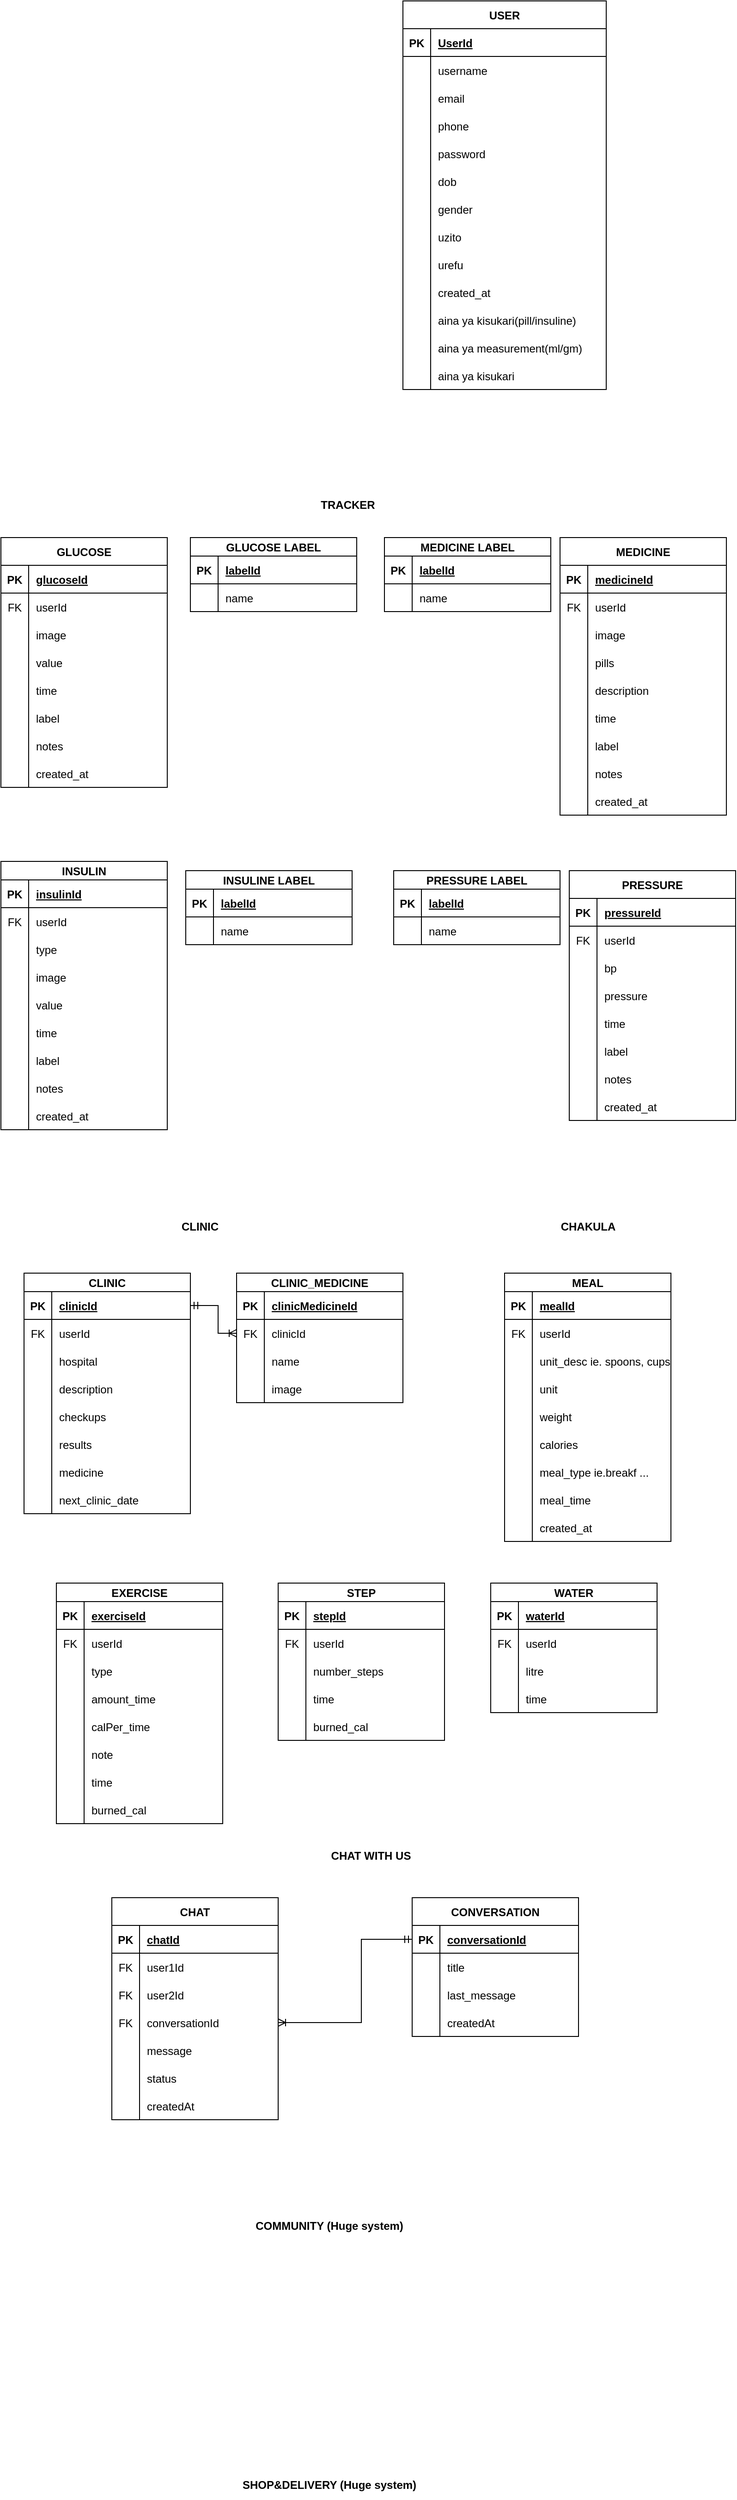 <mxfile version="20.8.16" type="device"><diagram name="Page-1" id="9VKl-QDi9ZeEApPvG4ng"><mxGraphModel dx="947" dy="1573" grid="1" gridSize="10" guides="1" tooltips="1" connect="1" arrows="1" fold="1" page="1" pageScale="1" pageWidth="850" pageHeight="1100" math="0" shadow="0"><root><mxCell id="0"/><mxCell id="1" parent="0"/><mxCell id="AIY5FGRwKBhAPTOg_9sf-1" value="USER" style="shape=table;startSize=30;container=1;collapsible=1;childLayout=tableLayout;fixedRows=1;rowLines=0;fontStyle=1;align=center;resizeLast=1;" parent="1" vertex="1"><mxGeometry x="480" y="-180" width="220" height="420" as="geometry"/></mxCell><mxCell id="AIY5FGRwKBhAPTOg_9sf-2" value="" style="shape=tableRow;horizontal=0;startSize=0;swimlaneHead=0;swimlaneBody=0;fillColor=none;collapsible=0;dropTarget=0;points=[[0,0.5],[1,0.5]];portConstraint=eastwest;top=0;left=0;right=0;bottom=1;" parent="AIY5FGRwKBhAPTOg_9sf-1" vertex="1"><mxGeometry y="30" width="220" height="30" as="geometry"/></mxCell><mxCell id="AIY5FGRwKBhAPTOg_9sf-3" value="PK" style="shape=partialRectangle;connectable=0;fillColor=none;top=0;left=0;bottom=0;right=0;fontStyle=1;overflow=hidden;" parent="AIY5FGRwKBhAPTOg_9sf-2" vertex="1"><mxGeometry width="30" height="30" as="geometry"><mxRectangle width="30" height="30" as="alternateBounds"/></mxGeometry></mxCell><mxCell id="AIY5FGRwKBhAPTOg_9sf-4" value="UserId" style="shape=partialRectangle;connectable=0;fillColor=none;top=0;left=0;bottom=0;right=0;align=left;spacingLeft=6;fontStyle=5;overflow=hidden;" parent="AIY5FGRwKBhAPTOg_9sf-2" vertex="1"><mxGeometry x="30" width="190" height="30" as="geometry"><mxRectangle width="190" height="30" as="alternateBounds"/></mxGeometry></mxCell><mxCell id="AIY5FGRwKBhAPTOg_9sf-5" value="" style="shape=tableRow;horizontal=0;startSize=0;swimlaneHead=0;swimlaneBody=0;fillColor=none;collapsible=0;dropTarget=0;points=[[0,0.5],[1,0.5]];portConstraint=eastwest;top=0;left=0;right=0;bottom=0;" parent="AIY5FGRwKBhAPTOg_9sf-1" vertex="1"><mxGeometry y="60" width="220" height="30" as="geometry"/></mxCell><mxCell id="AIY5FGRwKBhAPTOg_9sf-6" value="" style="shape=partialRectangle;connectable=0;fillColor=none;top=0;left=0;bottom=0;right=0;editable=1;overflow=hidden;" parent="AIY5FGRwKBhAPTOg_9sf-5" vertex="1"><mxGeometry width="30" height="30" as="geometry"><mxRectangle width="30" height="30" as="alternateBounds"/></mxGeometry></mxCell><mxCell id="AIY5FGRwKBhAPTOg_9sf-7" value="username" style="shape=partialRectangle;connectable=0;fillColor=none;top=0;left=0;bottom=0;right=0;align=left;spacingLeft=6;overflow=hidden;" parent="AIY5FGRwKBhAPTOg_9sf-5" vertex="1"><mxGeometry x="30" width="190" height="30" as="geometry"><mxRectangle width="190" height="30" as="alternateBounds"/></mxGeometry></mxCell><mxCell id="AIY5FGRwKBhAPTOg_9sf-8" value="" style="shape=tableRow;horizontal=0;startSize=0;swimlaneHead=0;swimlaneBody=0;fillColor=none;collapsible=0;dropTarget=0;points=[[0,0.5],[1,0.5]];portConstraint=eastwest;top=0;left=0;right=0;bottom=0;" parent="AIY5FGRwKBhAPTOg_9sf-1" vertex="1"><mxGeometry y="90" width="220" height="30" as="geometry"/></mxCell><mxCell id="AIY5FGRwKBhAPTOg_9sf-9" value="" style="shape=partialRectangle;connectable=0;fillColor=none;top=0;left=0;bottom=0;right=0;editable=1;overflow=hidden;" parent="AIY5FGRwKBhAPTOg_9sf-8" vertex="1"><mxGeometry width="30" height="30" as="geometry"><mxRectangle width="30" height="30" as="alternateBounds"/></mxGeometry></mxCell><mxCell id="AIY5FGRwKBhAPTOg_9sf-10" value="email" style="shape=partialRectangle;connectable=0;fillColor=none;top=0;left=0;bottom=0;right=0;align=left;spacingLeft=6;overflow=hidden;" parent="AIY5FGRwKBhAPTOg_9sf-8" vertex="1"><mxGeometry x="30" width="190" height="30" as="geometry"><mxRectangle width="190" height="30" as="alternateBounds"/></mxGeometry></mxCell><mxCell id="ONgun7HL4aRLA3YKwGhs-1" value="" style="shape=tableRow;horizontal=0;startSize=0;swimlaneHead=0;swimlaneBody=0;fillColor=none;collapsible=0;dropTarget=0;points=[[0,0.5],[1,0.5]];portConstraint=eastwest;top=0;left=0;right=0;bottom=0;" parent="AIY5FGRwKBhAPTOg_9sf-1" vertex="1"><mxGeometry y="120" width="220" height="30" as="geometry"/></mxCell><mxCell id="ONgun7HL4aRLA3YKwGhs-2" value="" style="shape=partialRectangle;connectable=0;fillColor=none;top=0;left=0;bottom=0;right=0;editable=1;overflow=hidden;" parent="ONgun7HL4aRLA3YKwGhs-1" vertex="1"><mxGeometry width="30" height="30" as="geometry"><mxRectangle width="30" height="30" as="alternateBounds"/></mxGeometry></mxCell><mxCell id="ONgun7HL4aRLA3YKwGhs-3" value="phone" style="shape=partialRectangle;connectable=0;fillColor=none;top=0;left=0;bottom=0;right=0;align=left;spacingLeft=6;overflow=hidden;" parent="ONgun7HL4aRLA3YKwGhs-1" vertex="1"><mxGeometry x="30" width="190" height="30" as="geometry"><mxRectangle width="190" height="30" as="alternateBounds"/></mxGeometry></mxCell><mxCell id="AIY5FGRwKBhAPTOg_9sf-11" value="" style="shape=tableRow;horizontal=0;startSize=0;swimlaneHead=0;swimlaneBody=0;fillColor=none;collapsible=0;dropTarget=0;points=[[0,0.5],[1,0.5]];portConstraint=eastwest;top=0;left=0;right=0;bottom=0;" parent="AIY5FGRwKBhAPTOg_9sf-1" vertex="1"><mxGeometry y="150" width="220" height="30" as="geometry"/></mxCell><mxCell id="AIY5FGRwKBhAPTOg_9sf-12" value="" style="shape=partialRectangle;connectable=0;fillColor=none;top=0;left=0;bottom=0;right=0;editable=1;overflow=hidden;" parent="AIY5FGRwKBhAPTOg_9sf-11" vertex="1"><mxGeometry width="30" height="30" as="geometry"><mxRectangle width="30" height="30" as="alternateBounds"/></mxGeometry></mxCell><mxCell id="AIY5FGRwKBhAPTOg_9sf-13" value="password" style="shape=partialRectangle;connectable=0;fillColor=none;top=0;left=0;bottom=0;right=0;align=left;spacingLeft=6;overflow=hidden;" parent="AIY5FGRwKBhAPTOg_9sf-11" vertex="1"><mxGeometry x="30" width="190" height="30" as="geometry"><mxRectangle width="190" height="30" as="alternateBounds"/></mxGeometry></mxCell><mxCell id="AIY5FGRwKBhAPTOg_9sf-14" value="" style="shape=tableRow;horizontal=0;startSize=0;swimlaneHead=0;swimlaneBody=0;fillColor=none;collapsible=0;dropTarget=0;points=[[0,0.5],[1,0.5]];portConstraint=eastwest;top=0;left=0;right=0;bottom=0;" parent="AIY5FGRwKBhAPTOg_9sf-1" vertex="1"><mxGeometry y="180" width="220" height="30" as="geometry"/></mxCell><mxCell id="AIY5FGRwKBhAPTOg_9sf-15" value="" style="shape=partialRectangle;connectable=0;fillColor=none;top=0;left=0;bottom=0;right=0;editable=1;overflow=hidden;" parent="AIY5FGRwKBhAPTOg_9sf-14" vertex="1"><mxGeometry width="30" height="30" as="geometry"><mxRectangle width="30" height="30" as="alternateBounds"/></mxGeometry></mxCell><mxCell id="AIY5FGRwKBhAPTOg_9sf-16" value="dob" style="shape=partialRectangle;connectable=0;fillColor=none;top=0;left=0;bottom=0;right=0;align=left;spacingLeft=6;overflow=hidden;" parent="AIY5FGRwKBhAPTOg_9sf-14" vertex="1"><mxGeometry x="30" width="190" height="30" as="geometry"><mxRectangle width="190" height="30" as="alternateBounds"/></mxGeometry></mxCell><mxCell id="AIY5FGRwKBhAPTOg_9sf-135" value="" style="shape=tableRow;horizontal=0;startSize=0;swimlaneHead=0;swimlaneBody=0;fillColor=none;collapsible=0;dropTarget=0;points=[[0,0.5],[1,0.5]];portConstraint=eastwest;top=0;left=0;right=0;bottom=0;" parent="AIY5FGRwKBhAPTOg_9sf-1" vertex="1"><mxGeometry y="210" width="220" height="30" as="geometry"/></mxCell><mxCell id="AIY5FGRwKBhAPTOg_9sf-136" value="" style="shape=partialRectangle;connectable=0;fillColor=none;top=0;left=0;bottom=0;right=0;editable=1;overflow=hidden;" parent="AIY5FGRwKBhAPTOg_9sf-135" vertex="1"><mxGeometry width="30" height="30" as="geometry"><mxRectangle width="30" height="30" as="alternateBounds"/></mxGeometry></mxCell><mxCell id="AIY5FGRwKBhAPTOg_9sf-137" value="gender" style="shape=partialRectangle;connectable=0;fillColor=none;top=0;left=0;bottom=0;right=0;align=left;spacingLeft=6;overflow=hidden;" parent="AIY5FGRwKBhAPTOg_9sf-135" vertex="1"><mxGeometry x="30" width="190" height="30" as="geometry"><mxRectangle width="190" height="30" as="alternateBounds"/></mxGeometry></mxCell><mxCell id="AIY5FGRwKBhAPTOg_9sf-138" value="" style="shape=tableRow;horizontal=0;startSize=0;swimlaneHead=0;swimlaneBody=0;fillColor=none;collapsible=0;dropTarget=0;points=[[0,0.5],[1,0.5]];portConstraint=eastwest;top=0;left=0;right=0;bottom=0;" parent="AIY5FGRwKBhAPTOg_9sf-1" vertex="1"><mxGeometry y="240" width="220" height="30" as="geometry"/></mxCell><mxCell id="AIY5FGRwKBhAPTOg_9sf-139" value="" style="shape=partialRectangle;connectable=0;fillColor=none;top=0;left=0;bottom=0;right=0;editable=1;overflow=hidden;" parent="AIY5FGRwKBhAPTOg_9sf-138" vertex="1"><mxGeometry width="30" height="30" as="geometry"><mxRectangle width="30" height="30" as="alternateBounds"/></mxGeometry></mxCell><mxCell id="AIY5FGRwKBhAPTOg_9sf-140" value="uzito" style="shape=partialRectangle;connectable=0;fillColor=none;top=0;left=0;bottom=0;right=0;align=left;spacingLeft=6;overflow=hidden;" parent="AIY5FGRwKBhAPTOg_9sf-138" vertex="1"><mxGeometry x="30" width="190" height="30" as="geometry"><mxRectangle width="190" height="30" as="alternateBounds"/></mxGeometry></mxCell><mxCell id="AIY5FGRwKBhAPTOg_9sf-141" value="" style="shape=tableRow;horizontal=0;startSize=0;swimlaneHead=0;swimlaneBody=0;fillColor=none;collapsible=0;dropTarget=0;points=[[0,0.5],[1,0.5]];portConstraint=eastwest;top=0;left=0;right=0;bottom=0;" parent="AIY5FGRwKBhAPTOg_9sf-1" vertex="1"><mxGeometry y="270" width="220" height="30" as="geometry"/></mxCell><mxCell id="AIY5FGRwKBhAPTOg_9sf-142" value="" style="shape=partialRectangle;connectable=0;fillColor=none;top=0;left=0;bottom=0;right=0;editable=1;overflow=hidden;" parent="AIY5FGRwKBhAPTOg_9sf-141" vertex="1"><mxGeometry width="30" height="30" as="geometry"><mxRectangle width="30" height="30" as="alternateBounds"/></mxGeometry></mxCell><mxCell id="AIY5FGRwKBhAPTOg_9sf-143" value="urefu" style="shape=partialRectangle;connectable=0;fillColor=none;top=0;left=0;bottom=0;right=0;align=left;spacingLeft=6;overflow=hidden;" parent="AIY5FGRwKBhAPTOg_9sf-141" vertex="1"><mxGeometry x="30" width="190" height="30" as="geometry"><mxRectangle width="190" height="30" as="alternateBounds"/></mxGeometry></mxCell><mxCell id="AIY5FGRwKBhAPTOg_9sf-144" value="" style="shape=tableRow;horizontal=0;startSize=0;swimlaneHead=0;swimlaneBody=0;fillColor=none;collapsible=0;dropTarget=0;points=[[0,0.5],[1,0.5]];portConstraint=eastwest;top=0;left=0;right=0;bottom=0;" parent="AIY5FGRwKBhAPTOg_9sf-1" vertex="1"><mxGeometry y="300" width="220" height="30" as="geometry"/></mxCell><mxCell id="AIY5FGRwKBhAPTOg_9sf-145" value="" style="shape=partialRectangle;connectable=0;fillColor=none;top=0;left=0;bottom=0;right=0;editable=1;overflow=hidden;" parent="AIY5FGRwKBhAPTOg_9sf-144" vertex="1"><mxGeometry width="30" height="30" as="geometry"><mxRectangle width="30" height="30" as="alternateBounds"/></mxGeometry></mxCell><mxCell id="AIY5FGRwKBhAPTOg_9sf-146" value="created_at" style="shape=partialRectangle;connectable=0;fillColor=none;top=0;left=0;bottom=0;right=0;align=left;spacingLeft=6;overflow=hidden;" parent="AIY5FGRwKBhAPTOg_9sf-144" vertex="1"><mxGeometry x="30" width="190" height="30" as="geometry"><mxRectangle width="190" height="30" as="alternateBounds"/></mxGeometry></mxCell><mxCell id="IKAlpHHfhwBHYl2wLkgc-1" value="" style="shape=tableRow;horizontal=0;startSize=0;swimlaneHead=0;swimlaneBody=0;fillColor=none;collapsible=0;dropTarget=0;points=[[0,0.5],[1,0.5]];portConstraint=eastwest;top=0;left=0;right=0;bottom=0;" vertex="1" parent="AIY5FGRwKBhAPTOg_9sf-1"><mxGeometry y="330" width="220" height="30" as="geometry"/></mxCell><mxCell id="IKAlpHHfhwBHYl2wLkgc-2" value="" style="shape=partialRectangle;connectable=0;fillColor=none;top=0;left=0;bottom=0;right=0;editable=1;overflow=hidden;" vertex="1" parent="IKAlpHHfhwBHYl2wLkgc-1"><mxGeometry width="30" height="30" as="geometry"><mxRectangle width="30" height="30" as="alternateBounds"/></mxGeometry></mxCell><mxCell id="IKAlpHHfhwBHYl2wLkgc-3" value="aina ya kisukari(pill/insuline)" style="shape=partialRectangle;connectable=0;fillColor=none;top=0;left=0;bottom=0;right=0;align=left;spacingLeft=6;overflow=hidden;" vertex="1" parent="IKAlpHHfhwBHYl2wLkgc-1"><mxGeometry x="30" width="190" height="30" as="geometry"><mxRectangle width="190" height="30" as="alternateBounds"/></mxGeometry></mxCell><mxCell id="IKAlpHHfhwBHYl2wLkgc-4" value="" style="shape=tableRow;horizontal=0;startSize=0;swimlaneHead=0;swimlaneBody=0;fillColor=none;collapsible=0;dropTarget=0;points=[[0,0.5],[1,0.5]];portConstraint=eastwest;top=0;left=0;right=0;bottom=0;" vertex="1" parent="AIY5FGRwKBhAPTOg_9sf-1"><mxGeometry y="360" width="220" height="30" as="geometry"/></mxCell><mxCell id="IKAlpHHfhwBHYl2wLkgc-5" value="" style="shape=partialRectangle;connectable=0;fillColor=none;top=0;left=0;bottom=0;right=0;editable=1;overflow=hidden;" vertex="1" parent="IKAlpHHfhwBHYl2wLkgc-4"><mxGeometry width="30" height="30" as="geometry"><mxRectangle width="30" height="30" as="alternateBounds"/></mxGeometry></mxCell><mxCell id="IKAlpHHfhwBHYl2wLkgc-6" value="aina ya measurement(ml/gm)" style="shape=partialRectangle;connectable=0;fillColor=none;top=0;left=0;bottom=0;right=0;align=left;spacingLeft=6;overflow=hidden;" vertex="1" parent="IKAlpHHfhwBHYl2wLkgc-4"><mxGeometry x="30" width="190" height="30" as="geometry"><mxRectangle width="190" height="30" as="alternateBounds"/></mxGeometry></mxCell><mxCell id="IKAlpHHfhwBHYl2wLkgc-7" value="" style="shape=tableRow;horizontal=0;startSize=0;swimlaneHead=0;swimlaneBody=0;fillColor=none;collapsible=0;dropTarget=0;points=[[0,0.5],[1,0.5]];portConstraint=eastwest;top=0;left=0;right=0;bottom=0;" vertex="1" parent="AIY5FGRwKBhAPTOg_9sf-1"><mxGeometry y="390" width="220" height="30" as="geometry"/></mxCell><mxCell id="IKAlpHHfhwBHYl2wLkgc-8" value="" style="shape=partialRectangle;connectable=0;fillColor=none;top=0;left=0;bottom=0;right=0;editable=1;overflow=hidden;" vertex="1" parent="IKAlpHHfhwBHYl2wLkgc-7"><mxGeometry width="30" height="30" as="geometry"><mxRectangle width="30" height="30" as="alternateBounds"/></mxGeometry></mxCell><mxCell id="IKAlpHHfhwBHYl2wLkgc-9" value="aina ya kisukari" style="shape=partialRectangle;connectable=0;fillColor=none;top=0;left=0;bottom=0;right=0;align=left;spacingLeft=6;overflow=hidden;" vertex="1" parent="IKAlpHHfhwBHYl2wLkgc-7"><mxGeometry x="30" width="190" height="30" as="geometry"><mxRectangle width="190" height="30" as="alternateBounds"/></mxGeometry></mxCell><mxCell id="AIY5FGRwKBhAPTOg_9sf-17" value="GLUCOSE" style="shape=table;startSize=30;container=1;collapsible=1;childLayout=tableLayout;fixedRows=1;rowLines=0;fontStyle=1;align=center;resizeLast=1;" parent="1" vertex="1"><mxGeometry x="45" y="400" width="180" height="270" as="geometry"/></mxCell><mxCell id="AIY5FGRwKBhAPTOg_9sf-18" value="" style="shape=tableRow;horizontal=0;startSize=0;swimlaneHead=0;swimlaneBody=0;fillColor=none;collapsible=0;dropTarget=0;points=[[0,0.5],[1,0.5]];portConstraint=eastwest;top=0;left=0;right=0;bottom=1;" parent="AIY5FGRwKBhAPTOg_9sf-17" vertex="1"><mxGeometry y="30" width="180" height="30" as="geometry"/></mxCell><mxCell id="AIY5FGRwKBhAPTOg_9sf-19" value="PK" style="shape=partialRectangle;connectable=0;fillColor=none;top=0;left=0;bottom=0;right=0;fontStyle=1;overflow=hidden;" parent="AIY5FGRwKBhAPTOg_9sf-18" vertex="1"><mxGeometry width="30" height="30" as="geometry"><mxRectangle width="30" height="30" as="alternateBounds"/></mxGeometry></mxCell><mxCell id="AIY5FGRwKBhAPTOg_9sf-20" value="glucoseId" style="shape=partialRectangle;connectable=0;fillColor=none;top=0;left=0;bottom=0;right=0;align=left;spacingLeft=6;fontStyle=5;overflow=hidden;" parent="AIY5FGRwKBhAPTOg_9sf-18" vertex="1"><mxGeometry x="30" width="150" height="30" as="geometry"><mxRectangle width="150" height="30" as="alternateBounds"/></mxGeometry></mxCell><mxCell id="AIY5FGRwKBhAPTOg_9sf-21" value="" style="shape=tableRow;horizontal=0;startSize=0;swimlaneHead=0;swimlaneBody=0;fillColor=none;collapsible=0;dropTarget=0;points=[[0,0.5],[1,0.5]];portConstraint=eastwest;top=0;left=0;right=0;bottom=0;" parent="AIY5FGRwKBhAPTOg_9sf-17" vertex="1"><mxGeometry y="60" width="180" height="30" as="geometry"/></mxCell><mxCell id="AIY5FGRwKBhAPTOg_9sf-22" value="FK" style="shape=partialRectangle;connectable=0;fillColor=none;top=0;left=0;bottom=0;right=0;editable=1;overflow=hidden;" parent="AIY5FGRwKBhAPTOg_9sf-21" vertex="1"><mxGeometry width="30" height="30" as="geometry"><mxRectangle width="30" height="30" as="alternateBounds"/></mxGeometry></mxCell><mxCell id="AIY5FGRwKBhAPTOg_9sf-23" value="userId" style="shape=partialRectangle;connectable=0;fillColor=none;top=0;left=0;bottom=0;right=0;align=left;spacingLeft=6;overflow=hidden;" parent="AIY5FGRwKBhAPTOg_9sf-21" vertex="1"><mxGeometry x="30" width="150" height="30" as="geometry"><mxRectangle width="150" height="30" as="alternateBounds"/></mxGeometry></mxCell><mxCell id="AIY5FGRwKBhAPTOg_9sf-24" value="" style="shape=tableRow;horizontal=0;startSize=0;swimlaneHead=0;swimlaneBody=0;fillColor=none;collapsible=0;dropTarget=0;points=[[0,0.5],[1,0.5]];portConstraint=eastwest;top=0;left=0;right=0;bottom=0;" parent="AIY5FGRwKBhAPTOg_9sf-17" vertex="1"><mxGeometry y="90" width="180" height="30" as="geometry"/></mxCell><mxCell id="AIY5FGRwKBhAPTOg_9sf-25" value="" style="shape=partialRectangle;connectable=0;fillColor=none;top=0;left=0;bottom=0;right=0;editable=1;overflow=hidden;" parent="AIY5FGRwKBhAPTOg_9sf-24" vertex="1"><mxGeometry width="30" height="30" as="geometry"><mxRectangle width="30" height="30" as="alternateBounds"/></mxGeometry></mxCell><mxCell id="AIY5FGRwKBhAPTOg_9sf-26" value="image" style="shape=partialRectangle;connectable=0;fillColor=none;top=0;left=0;bottom=0;right=0;align=left;spacingLeft=6;overflow=hidden;" parent="AIY5FGRwKBhAPTOg_9sf-24" vertex="1"><mxGeometry x="30" width="150" height="30" as="geometry"><mxRectangle width="150" height="30" as="alternateBounds"/></mxGeometry></mxCell><mxCell id="AIY5FGRwKBhAPTOg_9sf-230" value="" style="shape=tableRow;horizontal=0;startSize=0;swimlaneHead=0;swimlaneBody=0;fillColor=none;collapsible=0;dropTarget=0;points=[[0,0.5],[1,0.5]];portConstraint=eastwest;top=0;left=0;right=0;bottom=0;" parent="AIY5FGRwKBhAPTOg_9sf-17" vertex="1"><mxGeometry y="120" width="180" height="30" as="geometry"/></mxCell><mxCell id="AIY5FGRwKBhAPTOg_9sf-231" value="" style="shape=partialRectangle;connectable=0;fillColor=none;top=0;left=0;bottom=0;right=0;editable=1;overflow=hidden;" parent="AIY5FGRwKBhAPTOg_9sf-230" vertex="1"><mxGeometry width="30" height="30" as="geometry"><mxRectangle width="30" height="30" as="alternateBounds"/></mxGeometry></mxCell><mxCell id="AIY5FGRwKBhAPTOg_9sf-232" value="value" style="shape=partialRectangle;connectable=0;fillColor=none;top=0;left=0;bottom=0;right=0;align=left;spacingLeft=6;overflow=hidden;" parent="AIY5FGRwKBhAPTOg_9sf-230" vertex="1"><mxGeometry x="30" width="150" height="30" as="geometry"><mxRectangle width="150" height="30" as="alternateBounds"/></mxGeometry></mxCell><mxCell id="AIY5FGRwKBhAPTOg_9sf-27" value="" style="shape=tableRow;horizontal=0;startSize=0;swimlaneHead=0;swimlaneBody=0;fillColor=none;collapsible=0;dropTarget=0;points=[[0,0.5],[1,0.5]];portConstraint=eastwest;top=0;left=0;right=0;bottom=0;" parent="AIY5FGRwKBhAPTOg_9sf-17" vertex="1"><mxGeometry y="150" width="180" height="30" as="geometry"/></mxCell><mxCell id="AIY5FGRwKBhAPTOg_9sf-28" value="" style="shape=partialRectangle;connectable=0;fillColor=none;top=0;left=0;bottom=0;right=0;editable=1;overflow=hidden;" parent="AIY5FGRwKBhAPTOg_9sf-27" vertex="1"><mxGeometry width="30" height="30" as="geometry"><mxRectangle width="30" height="30" as="alternateBounds"/></mxGeometry></mxCell><mxCell id="AIY5FGRwKBhAPTOg_9sf-29" value="time" style="shape=partialRectangle;connectable=0;fillColor=none;top=0;left=0;bottom=0;right=0;align=left;spacingLeft=6;overflow=hidden;" parent="AIY5FGRwKBhAPTOg_9sf-27" vertex="1"><mxGeometry x="30" width="150" height="30" as="geometry"><mxRectangle width="150" height="30" as="alternateBounds"/></mxGeometry></mxCell><mxCell id="AIY5FGRwKBhAPTOg_9sf-30" value="" style="shape=tableRow;horizontal=0;startSize=0;swimlaneHead=0;swimlaneBody=0;fillColor=none;collapsible=0;dropTarget=0;points=[[0,0.5],[1,0.5]];portConstraint=eastwest;top=0;left=0;right=0;bottom=0;" parent="AIY5FGRwKBhAPTOg_9sf-17" vertex="1"><mxGeometry y="180" width="180" height="30" as="geometry"/></mxCell><mxCell id="AIY5FGRwKBhAPTOg_9sf-31" value="" style="shape=partialRectangle;connectable=0;fillColor=none;top=0;left=0;bottom=0;right=0;editable=1;overflow=hidden;" parent="AIY5FGRwKBhAPTOg_9sf-30" vertex="1"><mxGeometry width="30" height="30" as="geometry"><mxRectangle width="30" height="30" as="alternateBounds"/></mxGeometry></mxCell><mxCell id="AIY5FGRwKBhAPTOg_9sf-32" value="label" style="shape=partialRectangle;connectable=0;fillColor=none;top=0;left=0;bottom=0;right=0;align=left;spacingLeft=6;overflow=hidden;" parent="AIY5FGRwKBhAPTOg_9sf-30" vertex="1"><mxGeometry x="30" width="150" height="30" as="geometry"><mxRectangle width="150" height="30" as="alternateBounds"/></mxGeometry></mxCell><mxCell id="AIY5FGRwKBhAPTOg_9sf-180" value="" style="shape=tableRow;horizontal=0;startSize=0;swimlaneHead=0;swimlaneBody=0;fillColor=none;collapsible=0;dropTarget=0;points=[[0,0.5],[1,0.5]];portConstraint=eastwest;top=0;left=0;right=0;bottom=0;" parent="AIY5FGRwKBhAPTOg_9sf-17" vertex="1"><mxGeometry y="210" width="180" height="30" as="geometry"/></mxCell><mxCell id="AIY5FGRwKBhAPTOg_9sf-181" value="" style="shape=partialRectangle;connectable=0;fillColor=none;top=0;left=0;bottom=0;right=0;editable=1;overflow=hidden;" parent="AIY5FGRwKBhAPTOg_9sf-180" vertex="1"><mxGeometry width="30" height="30" as="geometry"><mxRectangle width="30" height="30" as="alternateBounds"/></mxGeometry></mxCell><mxCell id="AIY5FGRwKBhAPTOg_9sf-182" value="notes" style="shape=partialRectangle;connectable=0;fillColor=none;top=0;left=0;bottom=0;right=0;align=left;spacingLeft=6;overflow=hidden;" parent="AIY5FGRwKBhAPTOg_9sf-180" vertex="1"><mxGeometry x="30" width="150" height="30" as="geometry"><mxRectangle width="150" height="30" as="alternateBounds"/></mxGeometry></mxCell><mxCell id="AIY5FGRwKBhAPTOg_9sf-183" value="" style="shape=tableRow;horizontal=0;startSize=0;swimlaneHead=0;swimlaneBody=0;fillColor=none;collapsible=0;dropTarget=0;points=[[0,0.5],[1,0.5]];portConstraint=eastwest;top=0;left=0;right=0;bottom=0;" parent="AIY5FGRwKBhAPTOg_9sf-17" vertex="1"><mxGeometry y="240" width="180" height="30" as="geometry"/></mxCell><mxCell id="AIY5FGRwKBhAPTOg_9sf-184" value="" style="shape=partialRectangle;connectable=0;fillColor=none;top=0;left=0;bottom=0;right=0;editable=1;overflow=hidden;" parent="AIY5FGRwKBhAPTOg_9sf-183" vertex="1"><mxGeometry width="30" height="30" as="geometry"><mxRectangle width="30" height="30" as="alternateBounds"/></mxGeometry></mxCell><mxCell id="AIY5FGRwKBhAPTOg_9sf-185" value="created_at" style="shape=partialRectangle;connectable=0;fillColor=none;top=0;left=0;bottom=0;right=0;align=left;spacingLeft=6;overflow=hidden;" parent="AIY5FGRwKBhAPTOg_9sf-183" vertex="1"><mxGeometry x="30" width="150" height="30" as="geometry"><mxRectangle width="150" height="30" as="alternateBounds"/></mxGeometry></mxCell><mxCell id="AIY5FGRwKBhAPTOg_9sf-179" value="&lt;b&gt;TRACKER&lt;/b&gt;" style="text;html=1;align=center;verticalAlign=middle;resizable=0;points=[];autosize=1;strokeColor=none;fillColor=none;" parent="1" vertex="1"><mxGeometry x="380" y="350" width="80" height="30" as="geometry"/></mxCell><mxCell id="AIY5FGRwKBhAPTOg_9sf-186" value="INSULIN" style="shape=table;startSize=20;container=1;collapsible=1;childLayout=tableLayout;fixedRows=1;rowLines=0;fontStyle=1;align=center;resizeLast=1;" parent="1" vertex="1"><mxGeometry x="45" y="750" width="180" height="290" as="geometry"/></mxCell><mxCell id="AIY5FGRwKBhAPTOg_9sf-187" value="" style="shape=tableRow;horizontal=0;startSize=0;swimlaneHead=0;swimlaneBody=0;fillColor=none;collapsible=0;dropTarget=0;points=[[0,0.5],[1,0.5]];portConstraint=eastwest;top=0;left=0;right=0;bottom=1;" parent="AIY5FGRwKBhAPTOg_9sf-186" vertex="1"><mxGeometry y="20" width="180" height="30" as="geometry"/></mxCell><mxCell id="AIY5FGRwKBhAPTOg_9sf-188" value="PK" style="shape=partialRectangle;connectable=0;fillColor=none;top=0;left=0;bottom=0;right=0;fontStyle=1;overflow=hidden;" parent="AIY5FGRwKBhAPTOg_9sf-187" vertex="1"><mxGeometry width="30" height="30" as="geometry"><mxRectangle width="30" height="30" as="alternateBounds"/></mxGeometry></mxCell><mxCell id="AIY5FGRwKBhAPTOg_9sf-189" value="insulinId" style="shape=partialRectangle;connectable=0;fillColor=none;top=0;left=0;bottom=0;right=0;align=left;spacingLeft=6;fontStyle=5;overflow=hidden;" parent="AIY5FGRwKBhAPTOg_9sf-187" vertex="1"><mxGeometry x="30" width="150" height="30" as="geometry"><mxRectangle width="150" height="30" as="alternateBounds"/></mxGeometry></mxCell><mxCell id="AIY5FGRwKBhAPTOg_9sf-190" value="" style="shape=tableRow;horizontal=0;startSize=0;swimlaneHead=0;swimlaneBody=0;fillColor=none;collapsible=0;dropTarget=0;points=[[0,0.5],[1,0.5]];portConstraint=eastwest;top=0;left=0;right=0;bottom=0;" parent="AIY5FGRwKBhAPTOg_9sf-186" vertex="1"><mxGeometry y="50" width="180" height="30" as="geometry"/></mxCell><mxCell id="AIY5FGRwKBhAPTOg_9sf-191" value="FK" style="shape=partialRectangle;connectable=0;fillColor=none;top=0;left=0;bottom=0;right=0;editable=1;overflow=hidden;" parent="AIY5FGRwKBhAPTOg_9sf-190" vertex="1"><mxGeometry width="30" height="30" as="geometry"><mxRectangle width="30" height="30" as="alternateBounds"/></mxGeometry></mxCell><mxCell id="AIY5FGRwKBhAPTOg_9sf-192" value="userId" style="shape=partialRectangle;connectable=0;fillColor=none;top=0;left=0;bottom=0;right=0;align=left;spacingLeft=6;overflow=hidden;" parent="AIY5FGRwKBhAPTOg_9sf-190" vertex="1"><mxGeometry x="30" width="150" height="30" as="geometry"><mxRectangle width="150" height="30" as="alternateBounds"/></mxGeometry></mxCell><mxCell id="AIY5FGRwKBhAPTOg_9sf-193" value="" style="shape=tableRow;horizontal=0;startSize=0;swimlaneHead=0;swimlaneBody=0;fillColor=none;collapsible=0;dropTarget=0;points=[[0,0.5],[1,0.5]];portConstraint=eastwest;top=0;left=0;right=0;bottom=0;" parent="AIY5FGRwKBhAPTOg_9sf-186" vertex="1"><mxGeometry y="80" width="180" height="30" as="geometry"/></mxCell><mxCell id="AIY5FGRwKBhAPTOg_9sf-194" value="" style="shape=partialRectangle;connectable=0;fillColor=none;top=0;left=0;bottom=0;right=0;editable=1;overflow=hidden;" parent="AIY5FGRwKBhAPTOg_9sf-193" vertex="1"><mxGeometry width="30" height="30" as="geometry"><mxRectangle width="30" height="30" as="alternateBounds"/></mxGeometry></mxCell><mxCell id="AIY5FGRwKBhAPTOg_9sf-195" value="type" style="shape=partialRectangle;connectable=0;fillColor=none;top=0;left=0;bottom=0;right=0;align=left;spacingLeft=6;overflow=hidden;" parent="AIY5FGRwKBhAPTOg_9sf-193" vertex="1"><mxGeometry x="30" width="150" height="30" as="geometry"><mxRectangle width="150" height="30" as="alternateBounds"/></mxGeometry></mxCell><mxCell id="AIY5FGRwKBhAPTOg_9sf-236" value="" style="shape=tableRow;horizontal=0;startSize=0;swimlaneHead=0;swimlaneBody=0;fillColor=none;collapsible=0;dropTarget=0;points=[[0,0.5],[1,0.5]];portConstraint=eastwest;top=0;left=0;right=0;bottom=0;" parent="AIY5FGRwKBhAPTOg_9sf-186" vertex="1"><mxGeometry y="110" width="180" height="30" as="geometry"/></mxCell><mxCell id="AIY5FGRwKBhAPTOg_9sf-237" value="" style="shape=partialRectangle;connectable=0;fillColor=none;top=0;left=0;bottom=0;right=0;editable=1;overflow=hidden;" parent="AIY5FGRwKBhAPTOg_9sf-236" vertex="1"><mxGeometry width="30" height="30" as="geometry"><mxRectangle width="30" height="30" as="alternateBounds"/></mxGeometry></mxCell><mxCell id="AIY5FGRwKBhAPTOg_9sf-238" value="image" style="shape=partialRectangle;connectable=0;fillColor=none;top=0;left=0;bottom=0;right=0;align=left;spacingLeft=6;overflow=hidden;" parent="AIY5FGRwKBhAPTOg_9sf-236" vertex="1"><mxGeometry x="30" width="150" height="30" as="geometry"><mxRectangle width="150" height="30" as="alternateBounds"/></mxGeometry></mxCell><mxCell id="AIY5FGRwKBhAPTOg_9sf-196" value="" style="shape=tableRow;horizontal=0;startSize=0;swimlaneHead=0;swimlaneBody=0;fillColor=none;collapsible=0;dropTarget=0;points=[[0,0.5],[1,0.5]];portConstraint=eastwest;top=0;left=0;right=0;bottom=0;" parent="AIY5FGRwKBhAPTOg_9sf-186" vertex="1"><mxGeometry y="140" width="180" height="30" as="geometry"/></mxCell><mxCell id="AIY5FGRwKBhAPTOg_9sf-197" value="" style="shape=partialRectangle;connectable=0;fillColor=none;top=0;left=0;bottom=0;right=0;editable=1;overflow=hidden;" parent="AIY5FGRwKBhAPTOg_9sf-196" vertex="1"><mxGeometry width="30" height="30" as="geometry"><mxRectangle width="30" height="30" as="alternateBounds"/></mxGeometry></mxCell><mxCell id="AIY5FGRwKBhAPTOg_9sf-198" value="value" style="shape=partialRectangle;connectable=0;fillColor=none;top=0;left=0;bottom=0;right=0;align=left;spacingLeft=6;overflow=hidden;" parent="AIY5FGRwKBhAPTOg_9sf-196" vertex="1"><mxGeometry x="30" width="150" height="30" as="geometry"><mxRectangle width="150" height="30" as="alternateBounds"/></mxGeometry></mxCell><mxCell id="AIY5FGRwKBhAPTOg_9sf-267" value="" style="shape=tableRow;horizontal=0;startSize=0;swimlaneHead=0;swimlaneBody=0;fillColor=none;collapsible=0;dropTarget=0;points=[[0,0.5],[1,0.5]];portConstraint=eastwest;top=0;left=0;right=0;bottom=0;" parent="AIY5FGRwKBhAPTOg_9sf-186" vertex="1"><mxGeometry y="170" width="180" height="30" as="geometry"/></mxCell><mxCell id="AIY5FGRwKBhAPTOg_9sf-268" value="" style="shape=partialRectangle;connectable=0;fillColor=none;top=0;left=0;bottom=0;right=0;editable=1;overflow=hidden;" parent="AIY5FGRwKBhAPTOg_9sf-267" vertex="1"><mxGeometry width="30" height="30" as="geometry"><mxRectangle width="30" height="30" as="alternateBounds"/></mxGeometry></mxCell><mxCell id="AIY5FGRwKBhAPTOg_9sf-269" value="time" style="shape=partialRectangle;connectable=0;fillColor=none;top=0;left=0;bottom=0;right=0;align=left;spacingLeft=6;overflow=hidden;" parent="AIY5FGRwKBhAPTOg_9sf-267" vertex="1"><mxGeometry x="30" width="150" height="30" as="geometry"><mxRectangle width="150" height="30" as="alternateBounds"/></mxGeometry></mxCell><mxCell id="AIY5FGRwKBhAPTOg_9sf-199" value="" style="shape=tableRow;horizontal=0;startSize=0;swimlaneHead=0;swimlaneBody=0;fillColor=none;collapsible=0;dropTarget=0;points=[[0,0.5],[1,0.5]];portConstraint=eastwest;top=0;left=0;right=0;bottom=0;" parent="AIY5FGRwKBhAPTOg_9sf-186" vertex="1"><mxGeometry y="200" width="180" height="30" as="geometry"/></mxCell><mxCell id="AIY5FGRwKBhAPTOg_9sf-200" value="" style="shape=partialRectangle;connectable=0;fillColor=none;top=0;left=0;bottom=0;right=0;editable=1;overflow=hidden;" parent="AIY5FGRwKBhAPTOg_9sf-199" vertex="1"><mxGeometry width="30" height="30" as="geometry"><mxRectangle width="30" height="30" as="alternateBounds"/></mxGeometry></mxCell><mxCell id="AIY5FGRwKBhAPTOg_9sf-201" value="label" style="shape=partialRectangle;connectable=0;fillColor=none;top=0;left=0;bottom=0;right=0;align=left;spacingLeft=6;overflow=hidden;" parent="AIY5FGRwKBhAPTOg_9sf-199" vertex="1"><mxGeometry x="30" width="150" height="30" as="geometry"><mxRectangle width="150" height="30" as="alternateBounds"/></mxGeometry></mxCell><mxCell id="AIY5FGRwKBhAPTOg_9sf-202" value="" style="shape=tableRow;horizontal=0;startSize=0;swimlaneHead=0;swimlaneBody=0;fillColor=none;collapsible=0;dropTarget=0;points=[[0,0.5],[1,0.5]];portConstraint=eastwest;top=0;left=0;right=0;bottom=0;" parent="AIY5FGRwKBhAPTOg_9sf-186" vertex="1"><mxGeometry y="230" width="180" height="30" as="geometry"/></mxCell><mxCell id="AIY5FGRwKBhAPTOg_9sf-203" value="" style="shape=partialRectangle;connectable=0;fillColor=none;top=0;left=0;bottom=0;right=0;editable=1;overflow=hidden;" parent="AIY5FGRwKBhAPTOg_9sf-202" vertex="1"><mxGeometry width="30" height="30" as="geometry"><mxRectangle width="30" height="30" as="alternateBounds"/></mxGeometry></mxCell><mxCell id="AIY5FGRwKBhAPTOg_9sf-204" value="notes" style="shape=partialRectangle;connectable=0;fillColor=none;top=0;left=0;bottom=0;right=0;align=left;spacingLeft=6;overflow=hidden;" parent="AIY5FGRwKBhAPTOg_9sf-202" vertex="1"><mxGeometry x="30" width="150" height="30" as="geometry"><mxRectangle width="150" height="30" as="alternateBounds"/></mxGeometry></mxCell><mxCell id="AIY5FGRwKBhAPTOg_9sf-205" value="" style="shape=tableRow;horizontal=0;startSize=0;swimlaneHead=0;swimlaneBody=0;fillColor=none;collapsible=0;dropTarget=0;points=[[0,0.5],[1,0.5]];portConstraint=eastwest;top=0;left=0;right=0;bottom=0;" parent="AIY5FGRwKBhAPTOg_9sf-186" vertex="1"><mxGeometry y="260" width="180" height="30" as="geometry"/></mxCell><mxCell id="AIY5FGRwKBhAPTOg_9sf-206" value="" style="shape=partialRectangle;connectable=0;fillColor=none;top=0;left=0;bottom=0;right=0;editable=1;overflow=hidden;" parent="AIY5FGRwKBhAPTOg_9sf-205" vertex="1"><mxGeometry width="30" height="30" as="geometry"><mxRectangle width="30" height="30" as="alternateBounds"/></mxGeometry></mxCell><mxCell id="AIY5FGRwKBhAPTOg_9sf-207" value="created_at" style="shape=partialRectangle;connectable=0;fillColor=none;top=0;left=0;bottom=0;right=0;align=left;spacingLeft=6;overflow=hidden;" parent="AIY5FGRwKBhAPTOg_9sf-205" vertex="1"><mxGeometry x="30" width="150" height="30" as="geometry"><mxRectangle width="150" height="30" as="alternateBounds"/></mxGeometry></mxCell><mxCell id="AIY5FGRwKBhAPTOg_9sf-208" value="MEDICINE" style="shape=table;startSize=30;container=1;collapsible=1;childLayout=tableLayout;fixedRows=1;rowLines=0;fontStyle=1;align=center;resizeLast=1;" parent="1" vertex="1"><mxGeometry x="650" y="400" width="180" height="300" as="geometry"/></mxCell><mxCell id="AIY5FGRwKBhAPTOg_9sf-209" value="" style="shape=tableRow;horizontal=0;startSize=0;swimlaneHead=0;swimlaneBody=0;fillColor=none;collapsible=0;dropTarget=0;points=[[0,0.5],[1,0.5]];portConstraint=eastwest;top=0;left=0;right=0;bottom=1;" parent="AIY5FGRwKBhAPTOg_9sf-208" vertex="1"><mxGeometry y="30" width="180" height="30" as="geometry"/></mxCell><mxCell id="AIY5FGRwKBhAPTOg_9sf-210" value="PK" style="shape=partialRectangle;connectable=0;fillColor=none;top=0;left=0;bottom=0;right=0;fontStyle=1;overflow=hidden;" parent="AIY5FGRwKBhAPTOg_9sf-209" vertex="1"><mxGeometry width="30" height="30" as="geometry"><mxRectangle width="30" height="30" as="alternateBounds"/></mxGeometry></mxCell><mxCell id="AIY5FGRwKBhAPTOg_9sf-211" value="medicineId" style="shape=partialRectangle;connectable=0;fillColor=none;top=0;left=0;bottom=0;right=0;align=left;spacingLeft=6;fontStyle=5;overflow=hidden;" parent="AIY5FGRwKBhAPTOg_9sf-209" vertex="1"><mxGeometry x="30" width="150" height="30" as="geometry"><mxRectangle width="150" height="30" as="alternateBounds"/></mxGeometry></mxCell><mxCell id="AIY5FGRwKBhAPTOg_9sf-212" value="" style="shape=tableRow;horizontal=0;startSize=0;swimlaneHead=0;swimlaneBody=0;fillColor=none;collapsible=0;dropTarget=0;points=[[0,0.5],[1,0.5]];portConstraint=eastwest;top=0;left=0;right=0;bottom=0;" parent="AIY5FGRwKBhAPTOg_9sf-208" vertex="1"><mxGeometry y="60" width="180" height="30" as="geometry"/></mxCell><mxCell id="AIY5FGRwKBhAPTOg_9sf-213" value="FK" style="shape=partialRectangle;connectable=0;fillColor=none;top=0;left=0;bottom=0;right=0;editable=1;overflow=hidden;" parent="AIY5FGRwKBhAPTOg_9sf-212" vertex="1"><mxGeometry width="30" height="30" as="geometry"><mxRectangle width="30" height="30" as="alternateBounds"/></mxGeometry></mxCell><mxCell id="AIY5FGRwKBhAPTOg_9sf-214" value="userId" style="shape=partialRectangle;connectable=0;fillColor=none;top=0;left=0;bottom=0;right=0;align=left;spacingLeft=6;overflow=hidden;" parent="AIY5FGRwKBhAPTOg_9sf-212" vertex="1"><mxGeometry x="30" width="150" height="30" as="geometry"><mxRectangle width="150" height="30" as="alternateBounds"/></mxGeometry></mxCell><mxCell id="AIY5FGRwKBhAPTOg_9sf-233" value="" style="shape=tableRow;horizontal=0;startSize=0;swimlaneHead=0;swimlaneBody=0;fillColor=none;collapsible=0;dropTarget=0;points=[[0,0.5],[1,0.5]];portConstraint=eastwest;top=0;left=0;right=0;bottom=0;" parent="AIY5FGRwKBhAPTOg_9sf-208" vertex="1"><mxGeometry y="90" width="180" height="30" as="geometry"/></mxCell><mxCell id="AIY5FGRwKBhAPTOg_9sf-234" value="" style="shape=partialRectangle;connectable=0;fillColor=none;top=0;left=0;bottom=0;right=0;editable=1;overflow=hidden;" parent="AIY5FGRwKBhAPTOg_9sf-233" vertex="1"><mxGeometry width="30" height="30" as="geometry"><mxRectangle width="30" height="30" as="alternateBounds"/></mxGeometry></mxCell><mxCell id="AIY5FGRwKBhAPTOg_9sf-235" value="image" style="shape=partialRectangle;connectable=0;fillColor=none;top=0;left=0;bottom=0;right=0;align=left;spacingLeft=6;overflow=hidden;" parent="AIY5FGRwKBhAPTOg_9sf-233" vertex="1"><mxGeometry x="30" width="150" height="30" as="geometry"><mxRectangle width="150" height="30" as="alternateBounds"/></mxGeometry></mxCell><mxCell id="AIY5FGRwKBhAPTOg_9sf-215" value="" style="shape=tableRow;horizontal=0;startSize=0;swimlaneHead=0;swimlaneBody=0;fillColor=none;collapsible=0;dropTarget=0;points=[[0,0.5],[1,0.5]];portConstraint=eastwest;top=0;left=0;right=0;bottom=0;" parent="AIY5FGRwKBhAPTOg_9sf-208" vertex="1"><mxGeometry y="120" width="180" height="30" as="geometry"/></mxCell><mxCell id="AIY5FGRwKBhAPTOg_9sf-216" value="" style="shape=partialRectangle;connectable=0;fillColor=none;top=0;left=0;bottom=0;right=0;editable=1;overflow=hidden;" parent="AIY5FGRwKBhAPTOg_9sf-215" vertex="1"><mxGeometry width="30" height="30" as="geometry"><mxRectangle width="30" height="30" as="alternateBounds"/></mxGeometry></mxCell><mxCell id="AIY5FGRwKBhAPTOg_9sf-217" value="pills" style="shape=partialRectangle;connectable=0;fillColor=none;top=0;left=0;bottom=0;right=0;align=left;spacingLeft=6;overflow=hidden;" parent="AIY5FGRwKBhAPTOg_9sf-215" vertex="1"><mxGeometry x="30" width="150" height="30" as="geometry"><mxRectangle width="150" height="30" as="alternateBounds"/></mxGeometry></mxCell><mxCell id="AIY5FGRwKBhAPTOg_9sf-239" value="" style="shape=tableRow;horizontal=0;startSize=0;swimlaneHead=0;swimlaneBody=0;fillColor=none;collapsible=0;dropTarget=0;points=[[0,0.5],[1,0.5]];portConstraint=eastwest;top=0;left=0;right=0;bottom=0;" parent="AIY5FGRwKBhAPTOg_9sf-208" vertex="1"><mxGeometry y="150" width="180" height="30" as="geometry"/></mxCell><mxCell id="AIY5FGRwKBhAPTOg_9sf-240" value="" style="shape=partialRectangle;connectable=0;fillColor=none;top=0;left=0;bottom=0;right=0;editable=1;overflow=hidden;" parent="AIY5FGRwKBhAPTOg_9sf-239" vertex="1"><mxGeometry width="30" height="30" as="geometry"><mxRectangle width="30" height="30" as="alternateBounds"/></mxGeometry></mxCell><mxCell id="AIY5FGRwKBhAPTOg_9sf-241" value="description" style="shape=partialRectangle;connectable=0;fillColor=none;top=0;left=0;bottom=0;right=0;align=left;spacingLeft=6;overflow=hidden;" parent="AIY5FGRwKBhAPTOg_9sf-239" vertex="1"><mxGeometry x="30" width="150" height="30" as="geometry"><mxRectangle width="150" height="30" as="alternateBounds"/></mxGeometry></mxCell><mxCell id="AIY5FGRwKBhAPTOg_9sf-218" value="" style="shape=tableRow;horizontal=0;startSize=0;swimlaneHead=0;swimlaneBody=0;fillColor=none;collapsible=0;dropTarget=0;points=[[0,0.5],[1,0.5]];portConstraint=eastwest;top=0;left=0;right=0;bottom=0;" parent="AIY5FGRwKBhAPTOg_9sf-208" vertex="1"><mxGeometry y="180" width="180" height="30" as="geometry"/></mxCell><mxCell id="AIY5FGRwKBhAPTOg_9sf-219" value="" style="shape=partialRectangle;connectable=0;fillColor=none;top=0;left=0;bottom=0;right=0;editable=1;overflow=hidden;" parent="AIY5FGRwKBhAPTOg_9sf-218" vertex="1"><mxGeometry width="30" height="30" as="geometry"><mxRectangle width="30" height="30" as="alternateBounds"/></mxGeometry></mxCell><mxCell id="AIY5FGRwKBhAPTOg_9sf-220" value="time" style="shape=partialRectangle;connectable=0;fillColor=none;top=0;left=0;bottom=0;right=0;align=left;spacingLeft=6;overflow=hidden;" parent="AIY5FGRwKBhAPTOg_9sf-218" vertex="1"><mxGeometry x="30" width="150" height="30" as="geometry"><mxRectangle width="150" height="30" as="alternateBounds"/></mxGeometry></mxCell><mxCell id="AIY5FGRwKBhAPTOg_9sf-221" value="" style="shape=tableRow;horizontal=0;startSize=0;swimlaneHead=0;swimlaneBody=0;fillColor=none;collapsible=0;dropTarget=0;points=[[0,0.5],[1,0.5]];portConstraint=eastwest;top=0;left=0;right=0;bottom=0;" parent="AIY5FGRwKBhAPTOg_9sf-208" vertex="1"><mxGeometry y="210" width="180" height="30" as="geometry"/></mxCell><mxCell id="AIY5FGRwKBhAPTOg_9sf-222" value="" style="shape=partialRectangle;connectable=0;fillColor=none;top=0;left=0;bottom=0;right=0;editable=1;overflow=hidden;" parent="AIY5FGRwKBhAPTOg_9sf-221" vertex="1"><mxGeometry width="30" height="30" as="geometry"><mxRectangle width="30" height="30" as="alternateBounds"/></mxGeometry></mxCell><mxCell id="AIY5FGRwKBhAPTOg_9sf-223" value="label" style="shape=partialRectangle;connectable=0;fillColor=none;top=0;left=0;bottom=0;right=0;align=left;spacingLeft=6;overflow=hidden;" parent="AIY5FGRwKBhAPTOg_9sf-221" vertex="1"><mxGeometry x="30" width="150" height="30" as="geometry"><mxRectangle width="150" height="30" as="alternateBounds"/></mxGeometry></mxCell><mxCell id="AIY5FGRwKBhAPTOg_9sf-224" value="" style="shape=tableRow;horizontal=0;startSize=0;swimlaneHead=0;swimlaneBody=0;fillColor=none;collapsible=0;dropTarget=0;points=[[0,0.5],[1,0.5]];portConstraint=eastwest;top=0;left=0;right=0;bottom=0;" parent="AIY5FGRwKBhAPTOg_9sf-208" vertex="1"><mxGeometry y="240" width="180" height="30" as="geometry"/></mxCell><mxCell id="AIY5FGRwKBhAPTOg_9sf-225" value="" style="shape=partialRectangle;connectable=0;fillColor=none;top=0;left=0;bottom=0;right=0;editable=1;overflow=hidden;" parent="AIY5FGRwKBhAPTOg_9sf-224" vertex="1"><mxGeometry width="30" height="30" as="geometry"><mxRectangle width="30" height="30" as="alternateBounds"/></mxGeometry></mxCell><mxCell id="AIY5FGRwKBhAPTOg_9sf-226" value="notes" style="shape=partialRectangle;connectable=0;fillColor=none;top=0;left=0;bottom=0;right=0;align=left;spacingLeft=6;overflow=hidden;" parent="AIY5FGRwKBhAPTOg_9sf-224" vertex="1"><mxGeometry x="30" width="150" height="30" as="geometry"><mxRectangle width="150" height="30" as="alternateBounds"/></mxGeometry></mxCell><mxCell id="AIY5FGRwKBhAPTOg_9sf-227" value="" style="shape=tableRow;horizontal=0;startSize=0;swimlaneHead=0;swimlaneBody=0;fillColor=none;collapsible=0;dropTarget=0;points=[[0,0.5],[1,0.5]];portConstraint=eastwest;top=0;left=0;right=0;bottom=0;" parent="AIY5FGRwKBhAPTOg_9sf-208" vertex="1"><mxGeometry y="270" width="180" height="30" as="geometry"/></mxCell><mxCell id="AIY5FGRwKBhAPTOg_9sf-228" value="" style="shape=partialRectangle;connectable=0;fillColor=none;top=0;left=0;bottom=0;right=0;editable=1;overflow=hidden;" parent="AIY5FGRwKBhAPTOg_9sf-227" vertex="1"><mxGeometry width="30" height="30" as="geometry"><mxRectangle width="30" height="30" as="alternateBounds"/></mxGeometry></mxCell><mxCell id="AIY5FGRwKBhAPTOg_9sf-229" value="created_at" style="shape=partialRectangle;connectable=0;fillColor=none;top=0;left=0;bottom=0;right=0;align=left;spacingLeft=6;overflow=hidden;" parent="AIY5FGRwKBhAPTOg_9sf-227" vertex="1"><mxGeometry x="30" width="150" height="30" as="geometry"><mxRectangle width="150" height="30" as="alternateBounds"/></mxGeometry></mxCell><mxCell id="AIY5FGRwKBhAPTOg_9sf-242" value="PRESSURE" style="shape=table;startSize=30;container=1;collapsible=1;childLayout=tableLayout;fixedRows=1;rowLines=0;fontStyle=1;align=center;resizeLast=1;" parent="1" vertex="1"><mxGeometry x="660" y="760" width="180" height="270" as="geometry"/></mxCell><mxCell id="AIY5FGRwKBhAPTOg_9sf-243" value="" style="shape=tableRow;horizontal=0;startSize=0;swimlaneHead=0;swimlaneBody=0;fillColor=none;collapsible=0;dropTarget=0;points=[[0,0.5],[1,0.5]];portConstraint=eastwest;top=0;left=0;right=0;bottom=1;" parent="AIY5FGRwKBhAPTOg_9sf-242" vertex="1"><mxGeometry y="30" width="180" height="30" as="geometry"/></mxCell><mxCell id="AIY5FGRwKBhAPTOg_9sf-244" value="PK" style="shape=partialRectangle;connectable=0;fillColor=none;top=0;left=0;bottom=0;right=0;fontStyle=1;overflow=hidden;" parent="AIY5FGRwKBhAPTOg_9sf-243" vertex="1"><mxGeometry width="30" height="30" as="geometry"><mxRectangle width="30" height="30" as="alternateBounds"/></mxGeometry></mxCell><mxCell id="AIY5FGRwKBhAPTOg_9sf-245" value="pressureId" style="shape=partialRectangle;connectable=0;fillColor=none;top=0;left=0;bottom=0;right=0;align=left;spacingLeft=6;fontStyle=5;overflow=hidden;" parent="AIY5FGRwKBhAPTOg_9sf-243" vertex="1"><mxGeometry x="30" width="150" height="30" as="geometry"><mxRectangle width="150" height="30" as="alternateBounds"/></mxGeometry></mxCell><mxCell id="AIY5FGRwKBhAPTOg_9sf-246" value="" style="shape=tableRow;horizontal=0;startSize=0;swimlaneHead=0;swimlaneBody=0;fillColor=none;collapsible=0;dropTarget=0;points=[[0,0.5],[1,0.5]];portConstraint=eastwest;top=0;left=0;right=0;bottom=0;" parent="AIY5FGRwKBhAPTOg_9sf-242" vertex="1"><mxGeometry y="60" width="180" height="30" as="geometry"/></mxCell><mxCell id="AIY5FGRwKBhAPTOg_9sf-247" value="FK" style="shape=partialRectangle;connectable=0;fillColor=none;top=0;left=0;bottom=0;right=0;editable=1;overflow=hidden;" parent="AIY5FGRwKBhAPTOg_9sf-246" vertex="1"><mxGeometry width="30" height="30" as="geometry"><mxRectangle width="30" height="30" as="alternateBounds"/></mxGeometry></mxCell><mxCell id="AIY5FGRwKBhAPTOg_9sf-248" value="userId" style="shape=partialRectangle;connectable=0;fillColor=none;top=0;left=0;bottom=0;right=0;align=left;spacingLeft=6;overflow=hidden;" parent="AIY5FGRwKBhAPTOg_9sf-246" vertex="1"><mxGeometry x="30" width="150" height="30" as="geometry"><mxRectangle width="150" height="30" as="alternateBounds"/></mxGeometry></mxCell><mxCell id="AIY5FGRwKBhAPTOg_9sf-249" value="" style="shape=tableRow;horizontal=0;startSize=0;swimlaneHead=0;swimlaneBody=0;fillColor=none;collapsible=0;dropTarget=0;points=[[0,0.5],[1,0.5]];portConstraint=eastwest;top=0;left=0;right=0;bottom=0;" parent="AIY5FGRwKBhAPTOg_9sf-242" vertex="1"><mxGeometry y="90" width="180" height="30" as="geometry"/></mxCell><mxCell id="AIY5FGRwKBhAPTOg_9sf-250" value="" style="shape=partialRectangle;connectable=0;fillColor=none;top=0;left=0;bottom=0;right=0;editable=1;overflow=hidden;" parent="AIY5FGRwKBhAPTOg_9sf-249" vertex="1"><mxGeometry width="30" height="30" as="geometry"><mxRectangle width="30" height="30" as="alternateBounds"/></mxGeometry></mxCell><mxCell id="AIY5FGRwKBhAPTOg_9sf-251" value="bp" style="shape=partialRectangle;connectable=0;fillColor=none;top=0;left=0;bottom=0;right=0;align=left;spacingLeft=6;overflow=hidden;" parent="AIY5FGRwKBhAPTOg_9sf-249" vertex="1"><mxGeometry x="30" width="150" height="30" as="geometry"><mxRectangle width="150" height="30" as="alternateBounds"/></mxGeometry></mxCell><mxCell id="AIY5FGRwKBhAPTOg_9sf-252" value="" style="shape=tableRow;horizontal=0;startSize=0;swimlaneHead=0;swimlaneBody=0;fillColor=none;collapsible=0;dropTarget=0;points=[[0,0.5],[1,0.5]];portConstraint=eastwest;top=0;left=0;right=0;bottom=0;" parent="AIY5FGRwKBhAPTOg_9sf-242" vertex="1"><mxGeometry y="120" width="180" height="30" as="geometry"/></mxCell><mxCell id="AIY5FGRwKBhAPTOg_9sf-253" value="" style="shape=partialRectangle;connectable=0;fillColor=none;top=0;left=0;bottom=0;right=0;editable=1;overflow=hidden;" parent="AIY5FGRwKBhAPTOg_9sf-252" vertex="1"><mxGeometry width="30" height="30" as="geometry"><mxRectangle width="30" height="30" as="alternateBounds"/></mxGeometry></mxCell><mxCell id="AIY5FGRwKBhAPTOg_9sf-254" value="pressure" style="shape=partialRectangle;connectable=0;fillColor=none;top=0;left=0;bottom=0;right=0;align=left;spacingLeft=6;overflow=hidden;" parent="AIY5FGRwKBhAPTOg_9sf-252" vertex="1"><mxGeometry x="30" width="150" height="30" as="geometry"><mxRectangle width="150" height="30" as="alternateBounds"/></mxGeometry></mxCell><mxCell id="AIY5FGRwKBhAPTOg_9sf-255" value="" style="shape=tableRow;horizontal=0;startSize=0;swimlaneHead=0;swimlaneBody=0;fillColor=none;collapsible=0;dropTarget=0;points=[[0,0.5],[1,0.5]];portConstraint=eastwest;top=0;left=0;right=0;bottom=0;" parent="AIY5FGRwKBhAPTOg_9sf-242" vertex="1"><mxGeometry y="150" width="180" height="30" as="geometry"/></mxCell><mxCell id="AIY5FGRwKBhAPTOg_9sf-256" value="" style="shape=partialRectangle;connectable=0;fillColor=none;top=0;left=0;bottom=0;right=0;editable=1;overflow=hidden;" parent="AIY5FGRwKBhAPTOg_9sf-255" vertex="1"><mxGeometry width="30" height="30" as="geometry"><mxRectangle width="30" height="30" as="alternateBounds"/></mxGeometry></mxCell><mxCell id="AIY5FGRwKBhAPTOg_9sf-257" value="time" style="shape=partialRectangle;connectable=0;fillColor=none;top=0;left=0;bottom=0;right=0;align=left;spacingLeft=6;overflow=hidden;" parent="AIY5FGRwKBhAPTOg_9sf-255" vertex="1"><mxGeometry x="30" width="150" height="30" as="geometry"><mxRectangle width="150" height="30" as="alternateBounds"/></mxGeometry></mxCell><mxCell id="AIY5FGRwKBhAPTOg_9sf-258" value="" style="shape=tableRow;horizontal=0;startSize=0;swimlaneHead=0;swimlaneBody=0;fillColor=none;collapsible=0;dropTarget=0;points=[[0,0.5],[1,0.5]];portConstraint=eastwest;top=0;left=0;right=0;bottom=0;" parent="AIY5FGRwKBhAPTOg_9sf-242" vertex="1"><mxGeometry y="180" width="180" height="30" as="geometry"/></mxCell><mxCell id="AIY5FGRwKBhAPTOg_9sf-259" value="" style="shape=partialRectangle;connectable=0;fillColor=none;top=0;left=0;bottom=0;right=0;editable=1;overflow=hidden;" parent="AIY5FGRwKBhAPTOg_9sf-258" vertex="1"><mxGeometry width="30" height="30" as="geometry"><mxRectangle width="30" height="30" as="alternateBounds"/></mxGeometry></mxCell><mxCell id="AIY5FGRwKBhAPTOg_9sf-260" value="label" style="shape=partialRectangle;connectable=0;fillColor=none;top=0;left=0;bottom=0;right=0;align=left;spacingLeft=6;overflow=hidden;" parent="AIY5FGRwKBhAPTOg_9sf-258" vertex="1"><mxGeometry x="30" width="150" height="30" as="geometry"><mxRectangle width="150" height="30" as="alternateBounds"/></mxGeometry></mxCell><mxCell id="AIY5FGRwKBhAPTOg_9sf-261" value="" style="shape=tableRow;horizontal=0;startSize=0;swimlaneHead=0;swimlaneBody=0;fillColor=none;collapsible=0;dropTarget=0;points=[[0,0.5],[1,0.5]];portConstraint=eastwest;top=0;left=0;right=0;bottom=0;" parent="AIY5FGRwKBhAPTOg_9sf-242" vertex="1"><mxGeometry y="210" width="180" height="30" as="geometry"/></mxCell><mxCell id="AIY5FGRwKBhAPTOg_9sf-262" value="" style="shape=partialRectangle;connectable=0;fillColor=none;top=0;left=0;bottom=0;right=0;editable=1;overflow=hidden;" parent="AIY5FGRwKBhAPTOg_9sf-261" vertex="1"><mxGeometry width="30" height="30" as="geometry"><mxRectangle width="30" height="30" as="alternateBounds"/></mxGeometry></mxCell><mxCell id="AIY5FGRwKBhAPTOg_9sf-263" value="notes" style="shape=partialRectangle;connectable=0;fillColor=none;top=0;left=0;bottom=0;right=0;align=left;spacingLeft=6;overflow=hidden;" parent="AIY5FGRwKBhAPTOg_9sf-261" vertex="1"><mxGeometry x="30" width="150" height="30" as="geometry"><mxRectangle width="150" height="30" as="alternateBounds"/></mxGeometry></mxCell><mxCell id="AIY5FGRwKBhAPTOg_9sf-264" value="" style="shape=tableRow;horizontal=0;startSize=0;swimlaneHead=0;swimlaneBody=0;fillColor=none;collapsible=0;dropTarget=0;points=[[0,0.5],[1,0.5]];portConstraint=eastwest;top=0;left=0;right=0;bottom=0;" parent="AIY5FGRwKBhAPTOg_9sf-242" vertex="1"><mxGeometry y="240" width="180" height="30" as="geometry"/></mxCell><mxCell id="AIY5FGRwKBhAPTOg_9sf-265" value="" style="shape=partialRectangle;connectable=0;fillColor=none;top=0;left=0;bottom=0;right=0;editable=1;overflow=hidden;" parent="AIY5FGRwKBhAPTOg_9sf-264" vertex="1"><mxGeometry width="30" height="30" as="geometry"><mxRectangle width="30" height="30" as="alternateBounds"/></mxGeometry></mxCell><mxCell id="AIY5FGRwKBhAPTOg_9sf-266" value="created_at" style="shape=partialRectangle;connectable=0;fillColor=none;top=0;left=0;bottom=0;right=0;align=left;spacingLeft=6;overflow=hidden;" parent="AIY5FGRwKBhAPTOg_9sf-264" vertex="1"><mxGeometry x="30" width="150" height="30" as="geometry"><mxRectangle width="150" height="30" as="alternateBounds"/></mxGeometry></mxCell><mxCell id="AIY5FGRwKBhAPTOg_9sf-298" value="PRESSURE LABEL" style="shape=table;startSize=20;container=1;collapsible=1;childLayout=tableLayout;fixedRows=1;rowLines=0;fontStyle=1;align=center;resizeLast=1;" parent="1" vertex="1"><mxGeometry x="470" y="760" width="180" height="80" as="geometry"/></mxCell><mxCell id="AIY5FGRwKBhAPTOg_9sf-299" value="" style="shape=tableRow;horizontal=0;startSize=0;swimlaneHead=0;swimlaneBody=0;fillColor=none;collapsible=0;dropTarget=0;points=[[0,0.5],[1,0.5]];portConstraint=eastwest;top=0;left=0;right=0;bottom=1;" parent="AIY5FGRwKBhAPTOg_9sf-298" vertex="1"><mxGeometry y="20" width="180" height="30" as="geometry"/></mxCell><mxCell id="AIY5FGRwKBhAPTOg_9sf-300" value="PK" style="shape=partialRectangle;connectable=0;fillColor=none;top=0;left=0;bottom=0;right=0;fontStyle=1;overflow=hidden;" parent="AIY5FGRwKBhAPTOg_9sf-299" vertex="1"><mxGeometry width="30" height="30" as="geometry"><mxRectangle width="30" height="30" as="alternateBounds"/></mxGeometry></mxCell><mxCell id="AIY5FGRwKBhAPTOg_9sf-301" value="labelId" style="shape=partialRectangle;connectable=0;fillColor=none;top=0;left=0;bottom=0;right=0;align=left;spacingLeft=6;fontStyle=5;overflow=hidden;" parent="AIY5FGRwKBhAPTOg_9sf-299" vertex="1"><mxGeometry x="30" width="150" height="30" as="geometry"><mxRectangle width="150" height="30" as="alternateBounds"/></mxGeometry></mxCell><mxCell id="AIY5FGRwKBhAPTOg_9sf-305" value="" style="shape=tableRow;horizontal=0;startSize=0;swimlaneHead=0;swimlaneBody=0;fillColor=none;collapsible=0;dropTarget=0;points=[[0,0.5],[1,0.5]];portConstraint=eastwest;top=0;left=0;right=0;bottom=0;" parent="AIY5FGRwKBhAPTOg_9sf-298" vertex="1"><mxGeometry y="50" width="180" height="30" as="geometry"/></mxCell><mxCell id="AIY5FGRwKBhAPTOg_9sf-306" value="" style="shape=partialRectangle;connectable=0;fillColor=none;top=0;left=0;bottom=0;right=0;editable=1;overflow=hidden;" parent="AIY5FGRwKBhAPTOg_9sf-305" vertex="1"><mxGeometry width="30" height="30" as="geometry"><mxRectangle width="30" height="30" as="alternateBounds"/></mxGeometry></mxCell><mxCell id="AIY5FGRwKBhAPTOg_9sf-307" value="name" style="shape=partialRectangle;connectable=0;fillColor=none;top=0;left=0;bottom=0;right=0;align=left;spacingLeft=6;overflow=hidden;" parent="AIY5FGRwKBhAPTOg_9sf-305" vertex="1"><mxGeometry x="30" width="150" height="30" as="geometry"><mxRectangle width="150" height="30" as="alternateBounds"/></mxGeometry></mxCell><mxCell id="AIY5FGRwKBhAPTOg_9sf-330" value="&lt;b&gt;CLINIC&lt;/b&gt;" style="text;html=1;align=center;verticalAlign=middle;resizable=0;points=[];autosize=1;strokeColor=none;fillColor=none;" parent="1" vertex="1"><mxGeometry x="230" y="1130" width="60" height="30" as="geometry"/></mxCell><mxCell id="AIY5FGRwKBhAPTOg_9sf-331" value="CLINIC" style="shape=table;startSize=20;container=1;collapsible=1;childLayout=tableLayout;fixedRows=1;rowLines=0;fontStyle=1;align=center;resizeLast=1;" parent="1" vertex="1"><mxGeometry x="70" y="1195" width="180" height="260" as="geometry"/></mxCell><mxCell id="AIY5FGRwKBhAPTOg_9sf-332" value="" style="shape=tableRow;horizontal=0;startSize=0;swimlaneHead=0;swimlaneBody=0;fillColor=none;collapsible=0;dropTarget=0;points=[[0,0.5],[1,0.5]];portConstraint=eastwest;top=0;left=0;right=0;bottom=1;" parent="AIY5FGRwKBhAPTOg_9sf-331" vertex="1"><mxGeometry y="20" width="180" height="30" as="geometry"/></mxCell><mxCell id="AIY5FGRwKBhAPTOg_9sf-333" value="PK" style="shape=partialRectangle;connectable=0;fillColor=none;top=0;left=0;bottom=0;right=0;fontStyle=1;overflow=hidden;" parent="AIY5FGRwKBhAPTOg_9sf-332" vertex="1"><mxGeometry width="30" height="30" as="geometry"><mxRectangle width="30" height="30" as="alternateBounds"/></mxGeometry></mxCell><mxCell id="AIY5FGRwKBhAPTOg_9sf-334" value="clinicId" style="shape=partialRectangle;connectable=0;fillColor=none;top=0;left=0;bottom=0;right=0;align=left;spacingLeft=6;fontStyle=5;overflow=hidden;" parent="AIY5FGRwKBhAPTOg_9sf-332" vertex="1"><mxGeometry x="30" width="150" height="30" as="geometry"><mxRectangle width="150" height="30" as="alternateBounds"/></mxGeometry></mxCell><mxCell id="AIY5FGRwKBhAPTOg_9sf-335" value="" style="shape=tableRow;horizontal=0;startSize=0;swimlaneHead=0;swimlaneBody=0;fillColor=none;collapsible=0;dropTarget=0;points=[[0,0.5],[1,0.5]];portConstraint=eastwest;top=0;left=0;right=0;bottom=0;" parent="AIY5FGRwKBhAPTOg_9sf-331" vertex="1"><mxGeometry y="50" width="180" height="30" as="geometry"/></mxCell><mxCell id="AIY5FGRwKBhAPTOg_9sf-336" value="FK" style="shape=partialRectangle;connectable=0;fillColor=none;top=0;left=0;bottom=0;right=0;editable=1;overflow=hidden;" parent="AIY5FGRwKBhAPTOg_9sf-335" vertex="1"><mxGeometry width="30" height="30" as="geometry"><mxRectangle width="30" height="30" as="alternateBounds"/></mxGeometry></mxCell><mxCell id="AIY5FGRwKBhAPTOg_9sf-337" value="userId" style="shape=partialRectangle;connectable=0;fillColor=none;top=0;left=0;bottom=0;right=0;align=left;spacingLeft=6;overflow=hidden;" parent="AIY5FGRwKBhAPTOg_9sf-335" vertex="1"><mxGeometry x="30" width="150" height="30" as="geometry"><mxRectangle width="150" height="30" as="alternateBounds"/></mxGeometry></mxCell><mxCell id="AIY5FGRwKBhAPTOg_9sf-338" value="" style="shape=tableRow;horizontal=0;startSize=0;swimlaneHead=0;swimlaneBody=0;fillColor=none;collapsible=0;dropTarget=0;points=[[0,0.5],[1,0.5]];portConstraint=eastwest;top=0;left=0;right=0;bottom=0;" parent="AIY5FGRwKBhAPTOg_9sf-331" vertex="1"><mxGeometry y="80" width="180" height="30" as="geometry"/></mxCell><mxCell id="AIY5FGRwKBhAPTOg_9sf-339" value="" style="shape=partialRectangle;connectable=0;fillColor=none;top=0;left=0;bottom=0;right=0;editable=1;overflow=hidden;" parent="AIY5FGRwKBhAPTOg_9sf-338" vertex="1"><mxGeometry width="30" height="30" as="geometry"><mxRectangle width="30" height="30" as="alternateBounds"/></mxGeometry></mxCell><mxCell id="AIY5FGRwKBhAPTOg_9sf-340" value="hospital" style="shape=partialRectangle;connectable=0;fillColor=none;top=0;left=0;bottom=0;right=0;align=left;spacingLeft=6;overflow=hidden;" parent="AIY5FGRwKBhAPTOg_9sf-338" vertex="1"><mxGeometry x="30" width="150" height="30" as="geometry"><mxRectangle width="150" height="30" as="alternateBounds"/></mxGeometry></mxCell><mxCell id="AIY5FGRwKBhAPTOg_9sf-341" value="" style="shape=tableRow;horizontal=0;startSize=0;swimlaneHead=0;swimlaneBody=0;fillColor=none;collapsible=0;dropTarget=0;points=[[0,0.5],[1,0.5]];portConstraint=eastwest;top=0;left=0;right=0;bottom=0;" parent="AIY5FGRwKBhAPTOg_9sf-331" vertex="1"><mxGeometry y="110" width="180" height="30" as="geometry"/></mxCell><mxCell id="AIY5FGRwKBhAPTOg_9sf-342" value="" style="shape=partialRectangle;connectable=0;fillColor=none;top=0;left=0;bottom=0;right=0;editable=1;overflow=hidden;" parent="AIY5FGRwKBhAPTOg_9sf-341" vertex="1"><mxGeometry width="30" height="30" as="geometry"><mxRectangle width="30" height="30" as="alternateBounds"/></mxGeometry></mxCell><mxCell id="AIY5FGRwKBhAPTOg_9sf-343" value="description" style="shape=partialRectangle;connectable=0;fillColor=none;top=0;left=0;bottom=0;right=0;align=left;spacingLeft=6;overflow=hidden;" parent="AIY5FGRwKBhAPTOg_9sf-341" vertex="1"><mxGeometry x="30" width="150" height="30" as="geometry"><mxRectangle width="150" height="30" as="alternateBounds"/></mxGeometry></mxCell><mxCell id="AIY5FGRwKBhAPTOg_9sf-344" value="" style="shape=tableRow;horizontal=0;startSize=0;swimlaneHead=0;swimlaneBody=0;fillColor=none;collapsible=0;dropTarget=0;points=[[0,0.5],[1,0.5]];portConstraint=eastwest;top=0;left=0;right=0;bottom=0;" parent="AIY5FGRwKBhAPTOg_9sf-331" vertex="1"><mxGeometry y="140" width="180" height="30" as="geometry"/></mxCell><mxCell id="AIY5FGRwKBhAPTOg_9sf-345" value="" style="shape=partialRectangle;connectable=0;fillColor=none;top=0;left=0;bottom=0;right=0;editable=1;overflow=hidden;" parent="AIY5FGRwKBhAPTOg_9sf-344" vertex="1"><mxGeometry width="30" height="30" as="geometry"><mxRectangle width="30" height="30" as="alternateBounds"/></mxGeometry></mxCell><mxCell id="AIY5FGRwKBhAPTOg_9sf-346" value="checkups" style="shape=partialRectangle;connectable=0;fillColor=none;top=0;left=0;bottom=0;right=0;align=left;spacingLeft=6;overflow=hidden;" parent="AIY5FGRwKBhAPTOg_9sf-344" vertex="1"><mxGeometry x="30" width="150" height="30" as="geometry"><mxRectangle width="150" height="30" as="alternateBounds"/></mxGeometry></mxCell><mxCell id="AIY5FGRwKBhAPTOg_9sf-347" value="" style="shape=tableRow;horizontal=0;startSize=0;swimlaneHead=0;swimlaneBody=0;fillColor=none;collapsible=0;dropTarget=0;points=[[0,0.5],[1,0.5]];portConstraint=eastwest;top=0;left=0;right=0;bottom=0;" parent="AIY5FGRwKBhAPTOg_9sf-331" vertex="1"><mxGeometry y="170" width="180" height="30" as="geometry"/></mxCell><mxCell id="AIY5FGRwKBhAPTOg_9sf-348" value="" style="shape=partialRectangle;connectable=0;fillColor=none;top=0;left=0;bottom=0;right=0;editable=1;overflow=hidden;" parent="AIY5FGRwKBhAPTOg_9sf-347" vertex="1"><mxGeometry width="30" height="30" as="geometry"><mxRectangle width="30" height="30" as="alternateBounds"/></mxGeometry></mxCell><mxCell id="AIY5FGRwKBhAPTOg_9sf-349" value="results" style="shape=partialRectangle;connectable=0;fillColor=none;top=0;left=0;bottom=0;right=0;align=left;spacingLeft=6;overflow=hidden;" parent="AIY5FGRwKBhAPTOg_9sf-347" vertex="1"><mxGeometry x="30" width="150" height="30" as="geometry"><mxRectangle width="150" height="30" as="alternateBounds"/></mxGeometry></mxCell><mxCell id="AIY5FGRwKBhAPTOg_9sf-350" value="" style="shape=tableRow;horizontal=0;startSize=0;swimlaneHead=0;swimlaneBody=0;fillColor=none;collapsible=0;dropTarget=0;points=[[0,0.5],[1,0.5]];portConstraint=eastwest;top=0;left=0;right=0;bottom=0;" parent="AIY5FGRwKBhAPTOg_9sf-331" vertex="1"><mxGeometry y="200" width="180" height="30" as="geometry"/></mxCell><mxCell id="AIY5FGRwKBhAPTOg_9sf-351" value="" style="shape=partialRectangle;connectable=0;fillColor=none;top=0;left=0;bottom=0;right=0;editable=1;overflow=hidden;" parent="AIY5FGRwKBhAPTOg_9sf-350" vertex="1"><mxGeometry width="30" height="30" as="geometry"><mxRectangle width="30" height="30" as="alternateBounds"/></mxGeometry></mxCell><mxCell id="AIY5FGRwKBhAPTOg_9sf-352" value="medicine" style="shape=partialRectangle;connectable=0;fillColor=none;top=0;left=0;bottom=0;right=0;align=left;spacingLeft=6;overflow=hidden;" parent="AIY5FGRwKBhAPTOg_9sf-350" vertex="1"><mxGeometry x="30" width="150" height="30" as="geometry"><mxRectangle width="150" height="30" as="alternateBounds"/></mxGeometry></mxCell><mxCell id="AIY5FGRwKBhAPTOg_9sf-378" value="" style="shape=tableRow;horizontal=0;startSize=0;swimlaneHead=0;swimlaneBody=0;fillColor=none;collapsible=0;dropTarget=0;points=[[0,0.5],[1,0.5]];portConstraint=eastwest;top=0;left=0;right=0;bottom=0;" parent="AIY5FGRwKBhAPTOg_9sf-331" vertex="1"><mxGeometry y="230" width="180" height="30" as="geometry"/></mxCell><mxCell id="AIY5FGRwKBhAPTOg_9sf-379" value="" style="shape=partialRectangle;connectable=0;fillColor=none;top=0;left=0;bottom=0;right=0;editable=1;overflow=hidden;" parent="AIY5FGRwKBhAPTOg_9sf-378" vertex="1"><mxGeometry width="30" height="30" as="geometry"><mxRectangle width="30" height="30" as="alternateBounds"/></mxGeometry></mxCell><mxCell id="AIY5FGRwKBhAPTOg_9sf-380" value="next_clinic_date" style="shape=partialRectangle;connectable=0;fillColor=none;top=0;left=0;bottom=0;right=0;align=left;spacingLeft=6;overflow=hidden;" parent="AIY5FGRwKBhAPTOg_9sf-378" vertex="1"><mxGeometry x="30" width="150" height="30" as="geometry"><mxRectangle width="150" height="30" as="alternateBounds"/></mxGeometry></mxCell><mxCell id="AIY5FGRwKBhAPTOg_9sf-356" value="CLINIC_MEDICINE" style="shape=table;startSize=20;container=1;collapsible=1;childLayout=tableLayout;fixedRows=1;rowLines=0;fontStyle=1;align=center;resizeLast=1;" parent="1" vertex="1"><mxGeometry x="300" y="1195" width="180" height="140" as="geometry"/></mxCell><mxCell id="AIY5FGRwKBhAPTOg_9sf-357" value="" style="shape=tableRow;horizontal=0;startSize=0;swimlaneHead=0;swimlaneBody=0;fillColor=none;collapsible=0;dropTarget=0;points=[[0,0.5],[1,0.5]];portConstraint=eastwest;top=0;left=0;right=0;bottom=1;" parent="AIY5FGRwKBhAPTOg_9sf-356" vertex="1"><mxGeometry y="20" width="180" height="30" as="geometry"/></mxCell><mxCell id="AIY5FGRwKBhAPTOg_9sf-358" value="PK" style="shape=partialRectangle;connectable=0;fillColor=none;top=0;left=0;bottom=0;right=0;fontStyle=1;overflow=hidden;" parent="AIY5FGRwKBhAPTOg_9sf-357" vertex="1"><mxGeometry width="30" height="30" as="geometry"><mxRectangle width="30" height="30" as="alternateBounds"/></mxGeometry></mxCell><mxCell id="AIY5FGRwKBhAPTOg_9sf-359" value="clinicMedicineId" style="shape=partialRectangle;connectable=0;fillColor=none;top=0;left=0;bottom=0;right=0;align=left;spacingLeft=6;fontStyle=5;overflow=hidden;" parent="AIY5FGRwKBhAPTOg_9sf-357" vertex="1"><mxGeometry x="30" width="150" height="30" as="geometry"><mxRectangle width="150" height="30" as="alternateBounds"/></mxGeometry></mxCell><mxCell id="AIY5FGRwKBhAPTOg_9sf-360" value="" style="shape=tableRow;horizontal=0;startSize=0;swimlaneHead=0;swimlaneBody=0;fillColor=none;collapsible=0;dropTarget=0;points=[[0,0.5],[1,0.5]];portConstraint=eastwest;top=0;left=0;right=0;bottom=0;" parent="AIY5FGRwKBhAPTOg_9sf-356" vertex="1"><mxGeometry y="50" width="180" height="30" as="geometry"/></mxCell><mxCell id="AIY5FGRwKBhAPTOg_9sf-361" value="FK" style="shape=partialRectangle;connectable=0;fillColor=none;top=0;left=0;bottom=0;right=0;editable=1;overflow=hidden;" parent="AIY5FGRwKBhAPTOg_9sf-360" vertex="1"><mxGeometry width="30" height="30" as="geometry"><mxRectangle width="30" height="30" as="alternateBounds"/></mxGeometry></mxCell><mxCell id="AIY5FGRwKBhAPTOg_9sf-362" value="clinicId" style="shape=partialRectangle;connectable=0;fillColor=none;top=0;left=0;bottom=0;right=0;align=left;spacingLeft=6;overflow=hidden;" parent="AIY5FGRwKBhAPTOg_9sf-360" vertex="1"><mxGeometry x="30" width="150" height="30" as="geometry"><mxRectangle width="150" height="30" as="alternateBounds"/></mxGeometry></mxCell><mxCell id="AIY5FGRwKBhAPTOg_9sf-363" value="" style="shape=tableRow;horizontal=0;startSize=0;swimlaneHead=0;swimlaneBody=0;fillColor=none;collapsible=0;dropTarget=0;points=[[0,0.5],[1,0.5]];portConstraint=eastwest;top=0;left=0;right=0;bottom=0;" parent="AIY5FGRwKBhAPTOg_9sf-356" vertex="1"><mxGeometry y="80" width="180" height="30" as="geometry"/></mxCell><mxCell id="AIY5FGRwKBhAPTOg_9sf-364" value="" style="shape=partialRectangle;connectable=0;fillColor=none;top=0;left=0;bottom=0;right=0;editable=1;overflow=hidden;" parent="AIY5FGRwKBhAPTOg_9sf-363" vertex="1"><mxGeometry width="30" height="30" as="geometry"><mxRectangle width="30" height="30" as="alternateBounds"/></mxGeometry></mxCell><mxCell id="AIY5FGRwKBhAPTOg_9sf-365" value="name" style="shape=partialRectangle;connectable=0;fillColor=none;top=0;left=0;bottom=0;right=0;align=left;spacingLeft=6;overflow=hidden;" parent="AIY5FGRwKBhAPTOg_9sf-363" vertex="1"><mxGeometry x="30" width="150" height="30" as="geometry"><mxRectangle width="150" height="30" as="alternateBounds"/></mxGeometry></mxCell><mxCell id="AIY5FGRwKBhAPTOg_9sf-366" value="" style="shape=tableRow;horizontal=0;startSize=0;swimlaneHead=0;swimlaneBody=0;fillColor=none;collapsible=0;dropTarget=0;points=[[0,0.5],[1,0.5]];portConstraint=eastwest;top=0;left=0;right=0;bottom=0;" parent="AIY5FGRwKBhAPTOg_9sf-356" vertex="1"><mxGeometry y="110" width="180" height="30" as="geometry"/></mxCell><mxCell id="AIY5FGRwKBhAPTOg_9sf-367" value="" style="shape=partialRectangle;connectable=0;fillColor=none;top=0;left=0;bottom=0;right=0;editable=1;overflow=hidden;" parent="AIY5FGRwKBhAPTOg_9sf-366" vertex="1"><mxGeometry width="30" height="30" as="geometry"><mxRectangle width="30" height="30" as="alternateBounds"/></mxGeometry></mxCell><mxCell id="AIY5FGRwKBhAPTOg_9sf-368" value="image" style="shape=partialRectangle;connectable=0;fillColor=none;top=0;left=0;bottom=0;right=0;align=left;spacingLeft=6;overflow=hidden;" parent="AIY5FGRwKBhAPTOg_9sf-366" vertex="1"><mxGeometry x="30" width="150" height="30" as="geometry"><mxRectangle width="150" height="30" as="alternateBounds"/></mxGeometry></mxCell><mxCell id="AIY5FGRwKBhAPTOg_9sf-381" value="&lt;b&gt;CHAKULA&lt;/b&gt;" style="text;html=1;align=center;verticalAlign=middle;resizable=0;points=[];autosize=1;strokeColor=none;fillColor=none;" parent="1" vertex="1"><mxGeometry x="640" y="1130" width="80" height="30" as="geometry"/></mxCell><mxCell id="AIY5FGRwKBhAPTOg_9sf-382" value="MEAL" style="shape=table;startSize=20;container=1;collapsible=1;childLayout=tableLayout;fixedRows=1;rowLines=0;fontStyle=1;align=center;resizeLast=1;" parent="1" vertex="1"><mxGeometry x="590" y="1195" width="180" height="290" as="geometry"/></mxCell><mxCell id="AIY5FGRwKBhAPTOg_9sf-383" value="" style="shape=tableRow;horizontal=0;startSize=0;swimlaneHead=0;swimlaneBody=0;fillColor=none;collapsible=0;dropTarget=0;points=[[0,0.5],[1,0.5]];portConstraint=eastwest;top=0;left=0;right=0;bottom=1;" parent="AIY5FGRwKBhAPTOg_9sf-382" vertex="1"><mxGeometry y="20" width="180" height="30" as="geometry"/></mxCell><mxCell id="AIY5FGRwKBhAPTOg_9sf-384" value="PK" style="shape=partialRectangle;connectable=0;fillColor=none;top=0;left=0;bottom=0;right=0;fontStyle=1;overflow=hidden;" parent="AIY5FGRwKBhAPTOg_9sf-383" vertex="1"><mxGeometry width="30" height="30" as="geometry"><mxRectangle width="30" height="30" as="alternateBounds"/></mxGeometry></mxCell><mxCell id="AIY5FGRwKBhAPTOg_9sf-385" value="mealId" style="shape=partialRectangle;connectable=0;fillColor=none;top=0;left=0;bottom=0;right=0;align=left;spacingLeft=6;fontStyle=5;overflow=hidden;" parent="AIY5FGRwKBhAPTOg_9sf-383" vertex="1"><mxGeometry x="30" width="150" height="30" as="geometry"><mxRectangle width="150" height="30" as="alternateBounds"/></mxGeometry></mxCell><mxCell id="AIY5FGRwKBhAPTOg_9sf-386" value="" style="shape=tableRow;horizontal=0;startSize=0;swimlaneHead=0;swimlaneBody=0;fillColor=none;collapsible=0;dropTarget=0;points=[[0,0.5],[1,0.5]];portConstraint=eastwest;top=0;left=0;right=0;bottom=0;" parent="AIY5FGRwKBhAPTOg_9sf-382" vertex="1"><mxGeometry y="50" width="180" height="30" as="geometry"/></mxCell><mxCell id="AIY5FGRwKBhAPTOg_9sf-387" value="FK" style="shape=partialRectangle;connectable=0;fillColor=none;top=0;left=0;bottom=0;right=0;editable=1;overflow=hidden;" parent="AIY5FGRwKBhAPTOg_9sf-386" vertex="1"><mxGeometry width="30" height="30" as="geometry"><mxRectangle width="30" height="30" as="alternateBounds"/></mxGeometry></mxCell><mxCell id="AIY5FGRwKBhAPTOg_9sf-388" value="userId" style="shape=partialRectangle;connectable=0;fillColor=none;top=0;left=0;bottom=0;right=0;align=left;spacingLeft=6;overflow=hidden;" parent="AIY5FGRwKBhAPTOg_9sf-386" vertex="1"><mxGeometry x="30" width="150" height="30" as="geometry"><mxRectangle width="150" height="30" as="alternateBounds"/></mxGeometry></mxCell><mxCell id="AIY5FGRwKBhAPTOg_9sf-389" value="" style="shape=tableRow;horizontal=0;startSize=0;swimlaneHead=0;swimlaneBody=0;fillColor=none;collapsible=0;dropTarget=0;points=[[0,0.5],[1,0.5]];portConstraint=eastwest;top=0;left=0;right=0;bottom=0;" parent="AIY5FGRwKBhAPTOg_9sf-382" vertex="1"><mxGeometry y="80" width="180" height="30" as="geometry"/></mxCell><mxCell id="AIY5FGRwKBhAPTOg_9sf-390" value="" style="shape=partialRectangle;connectable=0;fillColor=none;top=0;left=0;bottom=0;right=0;editable=1;overflow=hidden;" parent="AIY5FGRwKBhAPTOg_9sf-389" vertex="1"><mxGeometry width="30" height="30" as="geometry"><mxRectangle width="30" height="30" as="alternateBounds"/></mxGeometry></mxCell><mxCell id="AIY5FGRwKBhAPTOg_9sf-391" value="unit_desc ie. spoons, cups" style="shape=partialRectangle;connectable=0;fillColor=none;top=0;left=0;bottom=0;right=0;align=left;spacingLeft=6;overflow=hidden;" parent="AIY5FGRwKBhAPTOg_9sf-389" vertex="1"><mxGeometry x="30" width="150" height="30" as="geometry"><mxRectangle width="150" height="30" as="alternateBounds"/></mxGeometry></mxCell><mxCell id="AIY5FGRwKBhAPTOg_9sf-392" value="" style="shape=tableRow;horizontal=0;startSize=0;swimlaneHead=0;swimlaneBody=0;fillColor=none;collapsible=0;dropTarget=0;points=[[0,0.5],[1,0.5]];portConstraint=eastwest;top=0;left=0;right=0;bottom=0;" parent="AIY5FGRwKBhAPTOg_9sf-382" vertex="1"><mxGeometry y="110" width="180" height="30" as="geometry"/></mxCell><mxCell id="AIY5FGRwKBhAPTOg_9sf-393" value="" style="shape=partialRectangle;connectable=0;fillColor=none;top=0;left=0;bottom=0;right=0;editable=1;overflow=hidden;" parent="AIY5FGRwKBhAPTOg_9sf-392" vertex="1"><mxGeometry width="30" height="30" as="geometry"><mxRectangle width="30" height="30" as="alternateBounds"/></mxGeometry></mxCell><mxCell id="AIY5FGRwKBhAPTOg_9sf-394" value="unit" style="shape=partialRectangle;connectable=0;fillColor=none;top=0;left=0;bottom=0;right=0;align=left;spacingLeft=6;overflow=hidden;" parent="AIY5FGRwKBhAPTOg_9sf-392" vertex="1"><mxGeometry x="30" width="150" height="30" as="geometry"><mxRectangle width="150" height="30" as="alternateBounds"/></mxGeometry></mxCell><mxCell id="AIY5FGRwKBhAPTOg_9sf-395" value="" style="shape=tableRow;horizontal=0;startSize=0;swimlaneHead=0;swimlaneBody=0;fillColor=none;collapsible=0;dropTarget=0;points=[[0,0.5],[1,0.5]];portConstraint=eastwest;top=0;left=0;right=0;bottom=0;" parent="AIY5FGRwKBhAPTOg_9sf-382" vertex="1"><mxGeometry y="140" width="180" height="30" as="geometry"/></mxCell><mxCell id="AIY5FGRwKBhAPTOg_9sf-396" value="" style="shape=partialRectangle;connectable=0;fillColor=none;top=0;left=0;bottom=0;right=0;editable=1;overflow=hidden;" parent="AIY5FGRwKBhAPTOg_9sf-395" vertex="1"><mxGeometry width="30" height="30" as="geometry"><mxRectangle width="30" height="30" as="alternateBounds"/></mxGeometry></mxCell><mxCell id="AIY5FGRwKBhAPTOg_9sf-397" value="weight" style="shape=partialRectangle;connectable=0;fillColor=none;top=0;left=0;bottom=0;right=0;align=left;spacingLeft=6;overflow=hidden;" parent="AIY5FGRwKBhAPTOg_9sf-395" vertex="1"><mxGeometry x="30" width="150" height="30" as="geometry"><mxRectangle width="150" height="30" as="alternateBounds"/></mxGeometry></mxCell><mxCell id="AIY5FGRwKBhAPTOg_9sf-398" value="" style="shape=tableRow;horizontal=0;startSize=0;swimlaneHead=0;swimlaneBody=0;fillColor=none;collapsible=0;dropTarget=0;points=[[0,0.5],[1,0.5]];portConstraint=eastwest;top=0;left=0;right=0;bottom=0;" parent="AIY5FGRwKBhAPTOg_9sf-382" vertex="1"><mxGeometry y="170" width="180" height="30" as="geometry"/></mxCell><mxCell id="AIY5FGRwKBhAPTOg_9sf-399" value="" style="shape=partialRectangle;connectable=0;fillColor=none;top=0;left=0;bottom=0;right=0;editable=1;overflow=hidden;" parent="AIY5FGRwKBhAPTOg_9sf-398" vertex="1"><mxGeometry width="30" height="30" as="geometry"><mxRectangle width="30" height="30" as="alternateBounds"/></mxGeometry></mxCell><mxCell id="AIY5FGRwKBhAPTOg_9sf-400" value="calories" style="shape=partialRectangle;connectable=0;fillColor=none;top=0;left=0;bottom=0;right=0;align=left;spacingLeft=6;overflow=hidden;" parent="AIY5FGRwKBhAPTOg_9sf-398" vertex="1"><mxGeometry x="30" width="150" height="30" as="geometry"><mxRectangle width="150" height="30" as="alternateBounds"/></mxGeometry></mxCell><mxCell id="AIY5FGRwKBhAPTOg_9sf-401" value="" style="shape=tableRow;horizontal=0;startSize=0;swimlaneHead=0;swimlaneBody=0;fillColor=none;collapsible=0;dropTarget=0;points=[[0,0.5],[1,0.5]];portConstraint=eastwest;top=0;left=0;right=0;bottom=0;" parent="AIY5FGRwKBhAPTOg_9sf-382" vertex="1"><mxGeometry y="200" width="180" height="30" as="geometry"/></mxCell><mxCell id="AIY5FGRwKBhAPTOg_9sf-402" value="" style="shape=partialRectangle;connectable=0;fillColor=none;top=0;left=0;bottom=0;right=0;editable=1;overflow=hidden;" parent="AIY5FGRwKBhAPTOg_9sf-401" vertex="1"><mxGeometry width="30" height="30" as="geometry"><mxRectangle width="30" height="30" as="alternateBounds"/></mxGeometry></mxCell><mxCell id="AIY5FGRwKBhAPTOg_9sf-403" value="meal_type ie.breakf ..." style="shape=partialRectangle;connectable=0;fillColor=none;top=0;left=0;bottom=0;right=0;align=left;spacingLeft=6;overflow=hidden;" parent="AIY5FGRwKBhAPTOg_9sf-401" vertex="1"><mxGeometry x="30" width="150" height="30" as="geometry"><mxRectangle width="150" height="30" as="alternateBounds"/></mxGeometry></mxCell><mxCell id="AIY5FGRwKBhAPTOg_9sf-404" value="" style="shape=tableRow;horizontal=0;startSize=0;swimlaneHead=0;swimlaneBody=0;fillColor=none;collapsible=0;dropTarget=0;points=[[0,0.5],[1,0.5]];portConstraint=eastwest;top=0;left=0;right=0;bottom=0;" parent="AIY5FGRwKBhAPTOg_9sf-382" vertex="1"><mxGeometry y="230" width="180" height="30" as="geometry"/></mxCell><mxCell id="AIY5FGRwKBhAPTOg_9sf-405" value="" style="shape=partialRectangle;connectable=0;fillColor=none;top=0;left=0;bottom=0;right=0;editable=1;overflow=hidden;" parent="AIY5FGRwKBhAPTOg_9sf-404" vertex="1"><mxGeometry width="30" height="30" as="geometry"><mxRectangle width="30" height="30" as="alternateBounds"/></mxGeometry></mxCell><mxCell id="AIY5FGRwKBhAPTOg_9sf-406" value="meal_time" style="shape=partialRectangle;connectable=0;fillColor=none;top=0;left=0;bottom=0;right=0;align=left;spacingLeft=6;overflow=hidden;" parent="AIY5FGRwKBhAPTOg_9sf-404" vertex="1"><mxGeometry x="30" width="150" height="30" as="geometry"><mxRectangle width="150" height="30" as="alternateBounds"/></mxGeometry></mxCell><mxCell id="AIY5FGRwKBhAPTOg_9sf-407" value="" style="shape=tableRow;horizontal=0;startSize=0;swimlaneHead=0;swimlaneBody=0;fillColor=none;collapsible=0;dropTarget=0;points=[[0,0.5],[1,0.5]];portConstraint=eastwest;top=0;left=0;right=0;bottom=0;" parent="AIY5FGRwKBhAPTOg_9sf-382" vertex="1"><mxGeometry y="260" width="180" height="30" as="geometry"/></mxCell><mxCell id="AIY5FGRwKBhAPTOg_9sf-408" value="" style="shape=partialRectangle;connectable=0;fillColor=none;top=0;left=0;bottom=0;right=0;editable=1;overflow=hidden;" parent="AIY5FGRwKBhAPTOg_9sf-407" vertex="1"><mxGeometry width="30" height="30" as="geometry"><mxRectangle width="30" height="30" as="alternateBounds"/></mxGeometry></mxCell><mxCell id="AIY5FGRwKBhAPTOg_9sf-409" value="created_at" style="shape=partialRectangle;connectable=0;fillColor=none;top=0;left=0;bottom=0;right=0;align=left;spacingLeft=6;overflow=hidden;" parent="AIY5FGRwKBhAPTOg_9sf-407" vertex="1"><mxGeometry x="30" width="150" height="30" as="geometry"><mxRectangle width="150" height="30" as="alternateBounds"/></mxGeometry></mxCell><mxCell id="AIY5FGRwKBhAPTOg_9sf-411" value="EXERCISE" style="shape=table;startSize=20;container=1;collapsible=1;childLayout=tableLayout;fixedRows=1;rowLines=0;fontStyle=1;align=center;resizeLast=1;" parent="1" vertex="1"><mxGeometry x="105" y="1530" width="180" height="260" as="geometry"/></mxCell><mxCell id="AIY5FGRwKBhAPTOg_9sf-412" value="" style="shape=tableRow;horizontal=0;startSize=0;swimlaneHead=0;swimlaneBody=0;fillColor=none;collapsible=0;dropTarget=0;points=[[0,0.5],[1,0.5]];portConstraint=eastwest;top=0;left=0;right=0;bottom=1;" parent="AIY5FGRwKBhAPTOg_9sf-411" vertex="1"><mxGeometry y="20" width="180" height="30" as="geometry"/></mxCell><mxCell id="AIY5FGRwKBhAPTOg_9sf-413" value="PK" style="shape=partialRectangle;connectable=0;fillColor=none;top=0;left=0;bottom=0;right=0;fontStyle=1;overflow=hidden;" parent="AIY5FGRwKBhAPTOg_9sf-412" vertex="1"><mxGeometry width="30" height="30" as="geometry"><mxRectangle width="30" height="30" as="alternateBounds"/></mxGeometry></mxCell><mxCell id="AIY5FGRwKBhAPTOg_9sf-414" value="exerciseId" style="shape=partialRectangle;connectable=0;fillColor=none;top=0;left=0;bottom=0;right=0;align=left;spacingLeft=6;fontStyle=5;overflow=hidden;" parent="AIY5FGRwKBhAPTOg_9sf-412" vertex="1"><mxGeometry x="30" width="150" height="30" as="geometry"><mxRectangle width="150" height="30" as="alternateBounds"/></mxGeometry></mxCell><mxCell id="AIY5FGRwKBhAPTOg_9sf-415" value="" style="shape=tableRow;horizontal=0;startSize=0;swimlaneHead=0;swimlaneBody=0;fillColor=none;collapsible=0;dropTarget=0;points=[[0,0.5],[1,0.5]];portConstraint=eastwest;top=0;left=0;right=0;bottom=0;" parent="AIY5FGRwKBhAPTOg_9sf-411" vertex="1"><mxGeometry y="50" width="180" height="30" as="geometry"/></mxCell><mxCell id="AIY5FGRwKBhAPTOg_9sf-416" value="FK" style="shape=partialRectangle;connectable=0;fillColor=none;top=0;left=0;bottom=0;right=0;editable=1;overflow=hidden;" parent="AIY5FGRwKBhAPTOg_9sf-415" vertex="1"><mxGeometry width="30" height="30" as="geometry"><mxRectangle width="30" height="30" as="alternateBounds"/></mxGeometry></mxCell><mxCell id="AIY5FGRwKBhAPTOg_9sf-417" value="userId" style="shape=partialRectangle;connectable=0;fillColor=none;top=0;left=0;bottom=0;right=0;align=left;spacingLeft=6;overflow=hidden;" parent="AIY5FGRwKBhAPTOg_9sf-415" vertex="1"><mxGeometry x="30" width="150" height="30" as="geometry"><mxRectangle width="150" height="30" as="alternateBounds"/></mxGeometry></mxCell><mxCell id="AIY5FGRwKBhAPTOg_9sf-418" value="" style="shape=tableRow;horizontal=0;startSize=0;swimlaneHead=0;swimlaneBody=0;fillColor=none;collapsible=0;dropTarget=0;points=[[0,0.5],[1,0.5]];portConstraint=eastwest;top=0;left=0;right=0;bottom=0;" parent="AIY5FGRwKBhAPTOg_9sf-411" vertex="1"><mxGeometry y="80" width="180" height="30" as="geometry"/></mxCell><mxCell id="AIY5FGRwKBhAPTOg_9sf-419" value="" style="shape=partialRectangle;connectable=0;fillColor=none;top=0;left=0;bottom=0;right=0;editable=1;overflow=hidden;" parent="AIY5FGRwKBhAPTOg_9sf-418" vertex="1"><mxGeometry width="30" height="30" as="geometry"><mxRectangle width="30" height="30" as="alternateBounds"/></mxGeometry></mxCell><mxCell id="AIY5FGRwKBhAPTOg_9sf-420" value="type" style="shape=partialRectangle;connectable=0;fillColor=none;top=0;left=0;bottom=0;right=0;align=left;spacingLeft=6;overflow=hidden;" parent="AIY5FGRwKBhAPTOg_9sf-418" vertex="1"><mxGeometry x="30" width="150" height="30" as="geometry"><mxRectangle width="150" height="30" as="alternateBounds"/></mxGeometry></mxCell><mxCell id="AIY5FGRwKBhAPTOg_9sf-421" value="" style="shape=tableRow;horizontal=0;startSize=0;swimlaneHead=0;swimlaneBody=0;fillColor=none;collapsible=0;dropTarget=0;points=[[0,0.5],[1,0.5]];portConstraint=eastwest;top=0;left=0;right=0;bottom=0;" parent="AIY5FGRwKBhAPTOg_9sf-411" vertex="1"><mxGeometry y="110" width="180" height="30" as="geometry"/></mxCell><mxCell id="AIY5FGRwKBhAPTOg_9sf-422" value="" style="shape=partialRectangle;connectable=0;fillColor=none;top=0;left=0;bottom=0;right=0;editable=1;overflow=hidden;" parent="AIY5FGRwKBhAPTOg_9sf-421" vertex="1"><mxGeometry width="30" height="30" as="geometry"><mxRectangle width="30" height="30" as="alternateBounds"/></mxGeometry></mxCell><mxCell id="AIY5FGRwKBhAPTOg_9sf-423" value="amount_time" style="shape=partialRectangle;connectable=0;fillColor=none;top=0;left=0;bottom=0;right=0;align=left;spacingLeft=6;overflow=hidden;" parent="AIY5FGRwKBhAPTOg_9sf-421" vertex="1"><mxGeometry x="30" width="150" height="30" as="geometry"><mxRectangle width="150" height="30" as="alternateBounds"/></mxGeometry></mxCell><mxCell id="AIY5FGRwKBhAPTOg_9sf-424" value="" style="shape=tableRow;horizontal=0;startSize=0;swimlaneHead=0;swimlaneBody=0;fillColor=none;collapsible=0;dropTarget=0;points=[[0,0.5],[1,0.5]];portConstraint=eastwest;top=0;left=0;right=0;bottom=0;" parent="AIY5FGRwKBhAPTOg_9sf-411" vertex="1"><mxGeometry y="140" width="180" height="30" as="geometry"/></mxCell><mxCell id="AIY5FGRwKBhAPTOg_9sf-425" value="" style="shape=partialRectangle;connectable=0;fillColor=none;top=0;left=0;bottom=0;right=0;editable=1;overflow=hidden;" parent="AIY5FGRwKBhAPTOg_9sf-424" vertex="1"><mxGeometry width="30" height="30" as="geometry"><mxRectangle width="30" height="30" as="alternateBounds"/></mxGeometry></mxCell><mxCell id="AIY5FGRwKBhAPTOg_9sf-426" value="calPer_time" style="shape=partialRectangle;connectable=0;fillColor=none;top=0;left=0;bottom=0;right=0;align=left;spacingLeft=6;overflow=hidden;" parent="AIY5FGRwKBhAPTOg_9sf-424" vertex="1"><mxGeometry x="30" width="150" height="30" as="geometry"><mxRectangle width="150" height="30" as="alternateBounds"/></mxGeometry></mxCell><mxCell id="AIY5FGRwKBhAPTOg_9sf-427" value="" style="shape=tableRow;horizontal=0;startSize=0;swimlaneHead=0;swimlaneBody=0;fillColor=none;collapsible=0;dropTarget=0;points=[[0,0.5],[1,0.5]];portConstraint=eastwest;top=0;left=0;right=0;bottom=0;" parent="AIY5FGRwKBhAPTOg_9sf-411" vertex="1"><mxGeometry y="170" width="180" height="30" as="geometry"/></mxCell><mxCell id="AIY5FGRwKBhAPTOg_9sf-428" value="" style="shape=partialRectangle;connectable=0;fillColor=none;top=0;left=0;bottom=0;right=0;editable=1;overflow=hidden;" parent="AIY5FGRwKBhAPTOg_9sf-427" vertex="1"><mxGeometry width="30" height="30" as="geometry"><mxRectangle width="30" height="30" as="alternateBounds"/></mxGeometry></mxCell><mxCell id="AIY5FGRwKBhAPTOg_9sf-429" value="note" style="shape=partialRectangle;connectable=0;fillColor=none;top=0;left=0;bottom=0;right=0;align=left;spacingLeft=6;overflow=hidden;" parent="AIY5FGRwKBhAPTOg_9sf-427" vertex="1"><mxGeometry x="30" width="150" height="30" as="geometry"><mxRectangle width="150" height="30" as="alternateBounds"/></mxGeometry></mxCell><mxCell id="AIY5FGRwKBhAPTOg_9sf-430" value="" style="shape=tableRow;horizontal=0;startSize=0;swimlaneHead=0;swimlaneBody=0;fillColor=none;collapsible=0;dropTarget=0;points=[[0,0.5],[1,0.5]];portConstraint=eastwest;top=0;left=0;right=0;bottom=0;" parent="AIY5FGRwKBhAPTOg_9sf-411" vertex="1"><mxGeometry y="200" width="180" height="30" as="geometry"/></mxCell><mxCell id="AIY5FGRwKBhAPTOg_9sf-431" value="" style="shape=partialRectangle;connectable=0;fillColor=none;top=0;left=0;bottom=0;right=0;editable=1;overflow=hidden;" parent="AIY5FGRwKBhAPTOg_9sf-430" vertex="1"><mxGeometry width="30" height="30" as="geometry"><mxRectangle width="30" height="30" as="alternateBounds"/></mxGeometry></mxCell><mxCell id="AIY5FGRwKBhAPTOg_9sf-432" value="time" style="shape=partialRectangle;connectable=0;fillColor=none;top=0;left=0;bottom=0;right=0;align=left;spacingLeft=6;overflow=hidden;" parent="AIY5FGRwKBhAPTOg_9sf-430" vertex="1"><mxGeometry x="30" width="150" height="30" as="geometry"><mxRectangle width="150" height="30" as="alternateBounds"/></mxGeometry></mxCell><mxCell id="AIY5FGRwKBhAPTOg_9sf-433" value="" style="shape=tableRow;horizontal=0;startSize=0;swimlaneHead=0;swimlaneBody=0;fillColor=none;collapsible=0;dropTarget=0;points=[[0,0.5],[1,0.5]];portConstraint=eastwest;top=0;left=0;right=0;bottom=0;" parent="AIY5FGRwKBhAPTOg_9sf-411" vertex="1"><mxGeometry y="230" width="180" height="30" as="geometry"/></mxCell><mxCell id="AIY5FGRwKBhAPTOg_9sf-434" value="" style="shape=partialRectangle;connectable=0;fillColor=none;top=0;left=0;bottom=0;right=0;editable=1;overflow=hidden;" parent="AIY5FGRwKBhAPTOg_9sf-433" vertex="1"><mxGeometry width="30" height="30" as="geometry"><mxRectangle width="30" height="30" as="alternateBounds"/></mxGeometry></mxCell><mxCell id="AIY5FGRwKBhAPTOg_9sf-435" value="burned_cal" style="shape=partialRectangle;connectable=0;fillColor=none;top=0;left=0;bottom=0;right=0;align=left;spacingLeft=6;overflow=hidden;" parent="AIY5FGRwKBhAPTOg_9sf-433" vertex="1"><mxGeometry x="30" width="150" height="30" as="geometry"><mxRectangle width="150" height="30" as="alternateBounds"/></mxGeometry></mxCell><mxCell id="AIY5FGRwKBhAPTOg_9sf-436" value="STEP" style="shape=table;startSize=20;container=1;collapsible=1;childLayout=tableLayout;fixedRows=1;rowLines=0;fontStyle=1;align=center;resizeLast=1;" parent="1" vertex="1"><mxGeometry x="345" y="1530" width="180" height="170" as="geometry"/></mxCell><mxCell id="AIY5FGRwKBhAPTOg_9sf-437" value="" style="shape=tableRow;horizontal=0;startSize=0;swimlaneHead=0;swimlaneBody=0;fillColor=none;collapsible=0;dropTarget=0;points=[[0,0.5],[1,0.5]];portConstraint=eastwest;top=0;left=0;right=0;bottom=1;" parent="AIY5FGRwKBhAPTOg_9sf-436" vertex="1"><mxGeometry y="20" width="180" height="30" as="geometry"/></mxCell><mxCell id="AIY5FGRwKBhAPTOg_9sf-438" value="PK" style="shape=partialRectangle;connectable=0;fillColor=none;top=0;left=0;bottom=0;right=0;fontStyle=1;overflow=hidden;" parent="AIY5FGRwKBhAPTOg_9sf-437" vertex="1"><mxGeometry width="30" height="30" as="geometry"><mxRectangle width="30" height="30" as="alternateBounds"/></mxGeometry></mxCell><mxCell id="AIY5FGRwKBhAPTOg_9sf-439" value="stepId" style="shape=partialRectangle;connectable=0;fillColor=none;top=0;left=0;bottom=0;right=0;align=left;spacingLeft=6;fontStyle=5;overflow=hidden;" parent="AIY5FGRwKBhAPTOg_9sf-437" vertex="1"><mxGeometry x="30" width="150" height="30" as="geometry"><mxRectangle width="150" height="30" as="alternateBounds"/></mxGeometry></mxCell><mxCell id="AIY5FGRwKBhAPTOg_9sf-440" value="" style="shape=tableRow;horizontal=0;startSize=0;swimlaneHead=0;swimlaneBody=0;fillColor=none;collapsible=0;dropTarget=0;points=[[0,0.5],[1,0.5]];portConstraint=eastwest;top=0;left=0;right=0;bottom=0;" parent="AIY5FGRwKBhAPTOg_9sf-436" vertex="1"><mxGeometry y="50" width="180" height="30" as="geometry"/></mxCell><mxCell id="AIY5FGRwKBhAPTOg_9sf-441" value="FK" style="shape=partialRectangle;connectable=0;fillColor=none;top=0;left=0;bottom=0;right=0;editable=1;overflow=hidden;" parent="AIY5FGRwKBhAPTOg_9sf-440" vertex="1"><mxGeometry width="30" height="30" as="geometry"><mxRectangle width="30" height="30" as="alternateBounds"/></mxGeometry></mxCell><mxCell id="AIY5FGRwKBhAPTOg_9sf-442" value="userId" style="shape=partialRectangle;connectable=0;fillColor=none;top=0;left=0;bottom=0;right=0;align=left;spacingLeft=6;overflow=hidden;" parent="AIY5FGRwKBhAPTOg_9sf-440" vertex="1"><mxGeometry x="30" width="150" height="30" as="geometry"><mxRectangle width="150" height="30" as="alternateBounds"/></mxGeometry></mxCell><mxCell id="AIY5FGRwKBhAPTOg_9sf-443" value="" style="shape=tableRow;horizontal=0;startSize=0;swimlaneHead=0;swimlaneBody=0;fillColor=none;collapsible=0;dropTarget=0;points=[[0,0.5],[1,0.5]];portConstraint=eastwest;top=0;left=0;right=0;bottom=0;" parent="AIY5FGRwKBhAPTOg_9sf-436" vertex="1"><mxGeometry y="80" width="180" height="30" as="geometry"/></mxCell><mxCell id="AIY5FGRwKBhAPTOg_9sf-444" value="" style="shape=partialRectangle;connectable=0;fillColor=none;top=0;left=0;bottom=0;right=0;editable=1;overflow=hidden;" parent="AIY5FGRwKBhAPTOg_9sf-443" vertex="1"><mxGeometry width="30" height="30" as="geometry"><mxRectangle width="30" height="30" as="alternateBounds"/></mxGeometry></mxCell><mxCell id="AIY5FGRwKBhAPTOg_9sf-445" value="number_steps " style="shape=partialRectangle;connectable=0;fillColor=none;top=0;left=0;bottom=0;right=0;align=left;spacingLeft=6;overflow=hidden;" parent="AIY5FGRwKBhAPTOg_9sf-443" vertex="1"><mxGeometry x="30" width="150" height="30" as="geometry"><mxRectangle width="150" height="30" as="alternateBounds"/></mxGeometry></mxCell><mxCell id="AIY5FGRwKBhAPTOg_9sf-449" value="" style="shape=tableRow;horizontal=0;startSize=0;swimlaneHead=0;swimlaneBody=0;fillColor=none;collapsible=0;dropTarget=0;points=[[0,0.5],[1,0.5]];portConstraint=eastwest;top=0;left=0;right=0;bottom=0;" parent="AIY5FGRwKBhAPTOg_9sf-436" vertex="1"><mxGeometry y="110" width="180" height="30" as="geometry"/></mxCell><mxCell id="AIY5FGRwKBhAPTOg_9sf-450" value="" style="shape=partialRectangle;connectable=0;fillColor=none;top=0;left=0;bottom=0;right=0;editable=1;overflow=hidden;" parent="AIY5FGRwKBhAPTOg_9sf-449" vertex="1"><mxGeometry width="30" height="30" as="geometry"><mxRectangle width="30" height="30" as="alternateBounds"/></mxGeometry></mxCell><mxCell id="AIY5FGRwKBhAPTOg_9sf-451" value="time" style="shape=partialRectangle;connectable=0;fillColor=none;top=0;left=0;bottom=0;right=0;align=left;spacingLeft=6;overflow=hidden;" parent="AIY5FGRwKBhAPTOg_9sf-449" vertex="1"><mxGeometry x="30" width="150" height="30" as="geometry"><mxRectangle width="150" height="30" as="alternateBounds"/></mxGeometry></mxCell><mxCell id="AIY5FGRwKBhAPTOg_9sf-458" value="" style="shape=tableRow;horizontal=0;startSize=0;swimlaneHead=0;swimlaneBody=0;fillColor=none;collapsible=0;dropTarget=0;points=[[0,0.5],[1,0.5]];portConstraint=eastwest;top=0;left=0;right=0;bottom=0;" parent="AIY5FGRwKBhAPTOg_9sf-436" vertex="1"><mxGeometry y="140" width="180" height="30" as="geometry"/></mxCell><mxCell id="AIY5FGRwKBhAPTOg_9sf-459" value="" style="shape=partialRectangle;connectable=0;fillColor=none;top=0;left=0;bottom=0;right=0;editable=1;overflow=hidden;" parent="AIY5FGRwKBhAPTOg_9sf-458" vertex="1"><mxGeometry width="30" height="30" as="geometry"><mxRectangle width="30" height="30" as="alternateBounds"/></mxGeometry></mxCell><mxCell id="AIY5FGRwKBhAPTOg_9sf-460" value="burned_cal" style="shape=partialRectangle;connectable=0;fillColor=none;top=0;left=0;bottom=0;right=0;align=left;spacingLeft=6;overflow=hidden;" parent="AIY5FGRwKBhAPTOg_9sf-458" vertex="1"><mxGeometry x="30" width="150" height="30" as="geometry"><mxRectangle width="150" height="30" as="alternateBounds"/></mxGeometry></mxCell><mxCell id="AIY5FGRwKBhAPTOg_9sf-461" value="WATER" style="shape=table;startSize=20;container=1;collapsible=1;childLayout=tableLayout;fixedRows=1;rowLines=0;fontStyle=1;align=center;resizeLast=1;" parent="1" vertex="1"><mxGeometry x="575" y="1530" width="180" height="140" as="geometry"/></mxCell><mxCell id="AIY5FGRwKBhAPTOg_9sf-462" value="" style="shape=tableRow;horizontal=0;startSize=0;swimlaneHead=0;swimlaneBody=0;fillColor=none;collapsible=0;dropTarget=0;points=[[0,0.5],[1,0.5]];portConstraint=eastwest;top=0;left=0;right=0;bottom=1;" parent="AIY5FGRwKBhAPTOg_9sf-461" vertex="1"><mxGeometry y="20" width="180" height="30" as="geometry"/></mxCell><mxCell id="AIY5FGRwKBhAPTOg_9sf-463" value="PK" style="shape=partialRectangle;connectable=0;fillColor=none;top=0;left=0;bottom=0;right=0;fontStyle=1;overflow=hidden;" parent="AIY5FGRwKBhAPTOg_9sf-462" vertex="1"><mxGeometry width="30" height="30" as="geometry"><mxRectangle width="30" height="30" as="alternateBounds"/></mxGeometry></mxCell><mxCell id="AIY5FGRwKBhAPTOg_9sf-464" value="waterId" style="shape=partialRectangle;connectable=0;fillColor=none;top=0;left=0;bottom=0;right=0;align=left;spacingLeft=6;fontStyle=5;overflow=hidden;" parent="AIY5FGRwKBhAPTOg_9sf-462" vertex="1"><mxGeometry x="30" width="150" height="30" as="geometry"><mxRectangle width="150" height="30" as="alternateBounds"/></mxGeometry></mxCell><mxCell id="AIY5FGRwKBhAPTOg_9sf-465" value="" style="shape=tableRow;horizontal=0;startSize=0;swimlaneHead=0;swimlaneBody=0;fillColor=none;collapsible=0;dropTarget=0;points=[[0,0.5],[1,0.5]];portConstraint=eastwest;top=0;left=0;right=0;bottom=0;" parent="AIY5FGRwKBhAPTOg_9sf-461" vertex="1"><mxGeometry y="50" width="180" height="30" as="geometry"/></mxCell><mxCell id="AIY5FGRwKBhAPTOg_9sf-466" value="FK" style="shape=partialRectangle;connectable=0;fillColor=none;top=0;left=0;bottom=0;right=0;editable=1;overflow=hidden;" parent="AIY5FGRwKBhAPTOg_9sf-465" vertex="1"><mxGeometry width="30" height="30" as="geometry"><mxRectangle width="30" height="30" as="alternateBounds"/></mxGeometry></mxCell><mxCell id="AIY5FGRwKBhAPTOg_9sf-467" value="userId" style="shape=partialRectangle;connectable=0;fillColor=none;top=0;left=0;bottom=0;right=0;align=left;spacingLeft=6;overflow=hidden;" parent="AIY5FGRwKBhAPTOg_9sf-465" vertex="1"><mxGeometry x="30" width="150" height="30" as="geometry"><mxRectangle width="150" height="30" as="alternateBounds"/></mxGeometry></mxCell><mxCell id="AIY5FGRwKBhAPTOg_9sf-468" value="" style="shape=tableRow;horizontal=0;startSize=0;swimlaneHead=0;swimlaneBody=0;fillColor=none;collapsible=0;dropTarget=0;points=[[0,0.5],[1,0.5]];portConstraint=eastwest;top=0;left=0;right=0;bottom=0;" parent="AIY5FGRwKBhAPTOg_9sf-461" vertex="1"><mxGeometry y="80" width="180" height="30" as="geometry"/></mxCell><mxCell id="AIY5FGRwKBhAPTOg_9sf-469" value="" style="shape=partialRectangle;connectable=0;fillColor=none;top=0;left=0;bottom=0;right=0;editable=1;overflow=hidden;" parent="AIY5FGRwKBhAPTOg_9sf-468" vertex="1"><mxGeometry width="30" height="30" as="geometry"><mxRectangle width="30" height="30" as="alternateBounds"/></mxGeometry></mxCell><mxCell id="AIY5FGRwKBhAPTOg_9sf-470" value="litre" style="shape=partialRectangle;connectable=0;fillColor=none;top=0;left=0;bottom=0;right=0;align=left;spacingLeft=6;overflow=hidden;" parent="AIY5FGRwKBhAPTOg_9sf-468" vertex="1"><mxGeometry x="30" width="150" height="30" as="geometry"><mxRectangle width="150" height="30" as="alternateBounds"/></mxGeometry></mxCell><mxCell id="AIY5FGRwKBhAPTOg_9sf-471" value="" style="shape=tableRow;horizontal=0;startSize=0;swimlaneHead=0;swimlaneBody=0;fillColor=none;collapsible=0;dropTarget=0;points=[[0,0.5],[1,0.5]];portConstraint=eastwest;top=0;left=0;right=0;bottom=0;" parent="AIY5FGRwKBhAPTOg_9sf-461" vertex="1"><mxGeometry y="110" width="180" height="30" as="geometry"/></mxCell><mxCell id="AIY5FGRwKBhAPTOg_9sf-472" value="" style="shape=partialRectangle;connectable=0;fillColor=none;top=0;left=0;bottom=0;right=0;editable=1;overflow=hidden;" parent="AIY5FGRwKBhAPTOg_9sf-471" vertex="1"><mxGeometry width="30" height="30" as="geometry"><mxRectangle width="30" height="30" as="alternateBounds"/></mxGeometry></mxCell><mxCell id="AIY5FGRwKBhAPTOg_9sf-473" value="time" style="shape=partialRectangle;connectable=0;fillColor=none;top=0;left=0;bottom=0;right=0;align=left;spacingLeft=6;overflow=hidden;" parent="AIY5FGRwKBhAPTOg_9sf-471" vertex="1"><mxGeometry x="30" width="150" height="30" as="geometry"><mxRectangle width="150" height="30" as="alternateBounds"/></mxGeometry></mxCell><mxCell id="AIY5FGRwKBhAPTOg_9sf-481" value="" style="edgeStyle=elbowEdgeStyle;fontSize=12;html=1;endArrow=ERoneToMany;startArrow=ERmandOne;rounded=0;entryX=0;entryY=0.5;entryDx=0;entryDy=0;exitX=1;exitY=0.5;exitDx=0;exitDy=0;" parent="1" source="AIY5FGRwKBhAPTOg_9sf-332" target="AIY5FGRwKBhAPTOg_9sf-360" edge="1"><mxGeometry width="100" height="100" relative="1" as="geometry"><mxPoint x="315" y="1090" as="sourcePoint"/><mxPoint x="435" y="980" as="targetPoint"/><Array as="points"><mxPoint x="280" y="1230"/><mxPoint x="455" y="730"/><mxPoint x="485" y="810"/></Array></mxGeometry></mxCell><mxCell id="AIY5FGRwKBhAPTOg_9sf-482" value="&lt;b&gt;COMMUNITY (Huge system)&lt;br&gt;&lt;/b&gt;" style="text;html=1;align=center;verticalAlign=middle;resizable=0;points=[];autosize=1;strokeColor=none;fillColor=none;" parent="1" vertex="1"><mxGeometry x="310" y="2210" width="180" height="30" as="geometry"/></mxCell><mxCell id="AIY5FGRwKBhAPTOg_9sf-483" value="CHAT" style="shape=table;startSize=30;container=1;collapsible=1;childLayout=tableLayout;fixedRows=1;rowLines=0;fontStyle=1;align=center;resizeLast=1;" parent="1" vertex="1"><mxGeometry x="165" y="1870" width="180" height="240" as="geometry"/></mxCell><mxCell id="AIY5FGRwKBhAPTOg_9sf-484" value="" style="shape=tableRow;horizontal=0;startSize=0;swimlaneHead=0;swimlaneBody=0;fillColor=none;collapsible=0;dropTarget=0;points=[[0,0.5],[1,0.5]];portConstraint=eastwest;top=0;left=0;right=0;bottom=1;" parent="AIY5FGRwKBhAPTOg_9sf-483" vertex="1"><mxGeometry y="30" width="180" height="30" as="geometry"/></mxCell><mxCell id="AIY5FGRwKBhAPTOg_9sf-485" value="PK" style="shape=partialRectangle;connectable=0;fillColor=none;top=0;left=0;bottom=0;right=0;fontStyle=1;overflow=hidden;" parent="AIY5FGRwKBhAPTOg_9sf-484" vertex="1"><mxGeometry width="30" height="30" as="geometry"><mxRectangle width="30" height="30" as="alternateBounds"/></mxGeometry></mxCell><mxCell id="AIY5FGRwKBhAPTOg_9sf-486" value="chatId" style="shape=partialRectangle;connectable=0;fillColor=none;top=0;left=0;bottom=0;right=0;align=left;spacingLeft=6;fontStyle=5;overflow=hidden;" parent="AIY5FGRwKBhAPTOg_9sf-484" vertex="1"><mxGeometry x="30" width="150" height="30" as="geometry"><mxRectangle width="150" height="30" as="alternateBounds"/></mxGeometry></mxCell><mxCell id="AIY5FGRwKBhAPTOg_9sf-487" value="" style="shape=tableRow;horizontal=0;startSize=0;swimlaneHead=0;swimlaneBody=0;fillColor=none;collapsible=0;dropTarget=0;points=[[0,0.5],[1,0.5]];portConstraint=eastwest;top=0;left=0;right=0;bottom=0;" parent="AIY5FGRwKBhAPTOg_9sf-483" vertex="1"><mxGeometry y="60" width="180" height="30" as="geometry"/></mxCell><mxCell id="AIY5FGRwKBhAPTOg_9sf-488" value="FK" style="shape=partialRectangle;connectable=0;fillColor=none;top=0;left=0;bottom=0;right=0;editable=1;overflow=hidden;" parent="AIY5FGRwKBhAPTOg_9sf-487" vertex="1"><mxGeometry width="30" height="30" as="geometry"><mxRectangle width="30" height="30" as="alternateBounds"/></mxGeometry></mxCell><mxCell id="AIY5FGRwKBhAPTOg_9sf-489" value="user1Id" style="shape=partialRectangle;connectable=0;fillColor=none;top=0;left=0;bottom=0;right=0;align=left;spacingLeft=6;overflow=hidden;" parent="AIY5FGRwKBhAPTOg_9sf-487" vertex="1"><mxGeometry x="30" width="150" height="30" as="geometry"><mxRectangle width="150" height="30" as="alternateBounds"/></mxGeometry></mxCell><mxCell id="AIY5FGRwKBhAPTOg_9sf-490" value="" style="shape=tableRow;horizontal=0;startSize=0;swimlaneHead=0;swimlaneBody=0;fillColor=none;collapsible=0;dropTarget=0;points=[[0,0.5],[1,0.5]];portConstraint=eastwest;top=0;left=0;right=0;bottom=0;" parent="AIY5FGRwKBhAPTOg_9sf-483" vertex="1"><mxGeometry y="90" width="180" height="30" as="geometry"/></mxCell><mxCell id="AIY5FGRwKBhAPTOg_9sf-491" value="FK" style="shape=partialRectangle;connectable=0;fillColor=none;top=0;left=0;bottom=0;right=0;editable=1;overflow=hidden;" parent="AIY5FGRwKBhAPTOg_9sf-490" vertex="1"><mxGeometry width="30" height="30" as="geometry"><mxRectangle width="30" height="30" as="alternateBounds"/></mxGeometry></mxCell><mxCell id="AIY5FGRwKBhAPTOg_9sf-492" value="user2Id" style="shape=partialRectangle;connectable=0;fillColor=none;top=0;left=0;bottom=0;right=0;align=left;spacingLeft=6;overflow=hidden;" parent="AIY5FGRwKBhAPTOg_9sf-490" vertex="1"><mxGeometry x="30" width="150" height="30" as="geometry"><mxRectangle width="150" height="30" as="alternateBounds"/></mxGeometry></mxCell><mxCell id="AIY5FGRwKBhAPTOg_9sf-521" value="" style="shape=tableRow;horizontal=0;startSize=0;swimlaneHead=0;swimlaneBody=0;fillColor=none;collapsible=0;dropTarget=0;points=[[0,0.5],[1,0.5]];portConstraint=eastwest;top=0;left=0;right=0;bottom=0;" parent="AIY5FGRwKBhAPTOg_9sf-483" vertex="1"><mxGeometry y="120" width="180" height="30" as="geometry"/></mxCell><mxCell id="AIY5FGRwKBhAPTOg_9sf-522" value="FK" style="shape=partialRectangle;connectable=0;fillColor=none;top=0;left=0;bottom=0;right=0;editable=1;overflow=hidden;" parent="AIY5FGRwKBhAPTOg_9sf-521" vertex="1"><mxGeometry width="30" height="30" as="geometry"><mxRectangle width="30" height="30" as="alternateBounds"/></mxGeometry></mxCell><mxCell id="AIY5FGRwKBhAPTOg_9sf-523" value="conversationId" style="shape=partialRectangle;connectable=0;fillColor=none;top=0;left=0;bottom=0;right=0;align=left;spacingLeft=6;overflow=hidden;" parent="AIY5FGRwKBhAPTOg_9sf-521" vertex="1"><mxGeometry x="30" width="150" height="30" as="geometry"><mxRectangle width="150" height="30" as="alternateBounds"/></mxGeometry></mxCell><mxCell id="AIY5FGRwKBhAPTOg_9sf-493" value="" style="shape=tableRow;horizontal=0;startSize=0;swimlaneHead=0;swimlaneBody=0;fillColor=none;collapsible=0;dropTarget=0;points=[[0,0.5],[1,0.5]];portConstraint=eastwest;top=0;left=0;right=0;bottom=0;" parent="AIY5FGRwKBhAPTOg_9sf-483" vertex="1"><mxGeometry y="150" width="180" height="30" as="geometry"/></mxCell><mxCell id="AIY5FGRwKBhAPTOg_9sf-494" value="" style="shape=partialRectangle;connectable=0;fillColor=none;top=0;left=0;bottom=0;right=0;editable=1;overflow=hidden;" parent="AIY5FGRwKBhAPTOg_9sf-493" vertex="1"><mxGeometry width="30" height="30" as="geometry"><mxRectangle width="30" height="30" as="alternateBounds"/></mxGeometry></mxCell><mxCell id="AIY5FGRwKBhAPTOg_9sf-495" value="message" style="shape=partialRectangle;connectable=0;fillColor=none;top=0;left=0;bottom=0;right=0;align=left;spacingLeft=6;overflow=hidden;" parent="AIY5FGRwKBhAPTOg_9sf-493" vertex="1"><mxGeometry x="30" width="150" height="30" as="geometry"><mxRectangle width="150" height="30" as="alternateBounds"/></mxGeometry></mxCell><mxCell id="AIY5FGRwKBhAPTOg_9sf-496" value="" style="shape=tableRow;horizontal=0;startSize=0;swimlaneHead=0;swimlaneBody=0;fillColor=none;collapsible=0;dropTarget=0;points=[[0,0.5],[1,0.5]];portConstraint=eastwest;top=0;left=0;right=0;bottom=0;" parent="AIY5FGRwKBhAPTOg_9sf-483" vertex="1"><mxGeometry y="180" width="180" height="30" as="geometry"/></mxCell><mxCell id="AIY5FGRwKBhAPTOg_9sf-497" value="" style="shape=partialRectangle;connectable=0;fillColor=none;top=0;left=0;bottom=0;right=0;editable=1;overflow=hidden;" parent="AIY5FGRwKBhAPTOg_9sf-496" vertex="1"><mxGeometry width="30" height="30" as="geometry"><mxRectangle width="30" height="30" as="alternateBounds"/></mxGeometry></mxCell><mxCell id="AIY5FGRwKBhAPTOg_9sf-498" value="status" style="shape=partialRectangle;connectable=0;fillColor=none;top=0;left=0;bottom=0;right=0;align=left;spacingLeft=6;overflow=hidden;" parent="AIY5FGRwKBhAPTOg_9sf-496" vertex="1"><mxGeometry x="30" width="150" height="30" as="geometry"><mxRectangle width="150" height="30" as="alternateBounds"/></mxGeometry></mxCell><mxCell id="AIY5FGRwKBhAPTOg_9sf-499" value="" style="shape=tableRow;horizontal=0;startSize=0;swimlaneHead=0;swimlaneBody=0;fillColor=none;collapsible=0;dropTarget=0;points=[[0,0.5],[1,0.5]];portConstraint=eastwest;top=0;left=0;right=0;bottom=0;" parent="AIY5FGRwKBhAPTOg_9sf-483" vertex="1"><mxGeometry y="210" width="180" height="30" as="geometry"/></mxCell><mxCell id="AIY5FGRwKBhAPTOg_9sf-500" value="" style="shape=partialRectangle;connectable=0;fillColor=none;top=0;left=0;bottom=0;right=0;editable=1;overflow=hidden;" parent="AIY5FGRwKBhAPTOg_9sf-499" vertex="1"><mxGeometry width="30" height="30" as="geometry"><mxRectangle width="30" height="30" as="alternateBounds"/></mxGeometry></mxCell><mxCell id="AIY5FGRwKBhAPTOg_9sf-501" value="createdAt" style="shape=partialRectangle;connectable=0;fillColor=none;top=0;left=0;bottom=0;right=0;align=left;spacingLeft=6;overflow=hidden;" parent="AIY5FGRwKBhAPTOg_9sf-499" vertex="1"><mxGeometry x="30" width="150" height="30" as="geometry"><mxRectangle width="150" height="30" as="alternateBounds"/></mxGeometry></mxCell><mxCell id="AIY5FGRwKBhAPTOg_9sf-502" value="CONVERSATION" style="shape=table;startSize=30;container=1;collapsible=1;childLayout=tableLayout;fixedRows=1;rowLines=0;fontStyle=1;align=center;resizeLast=1;" parent="1" vertex="1"><mxGeometry x="490" y="1870" width="180" height="150" as="geometry"/></mxCell><mxCell id="AIY5FGRwKBhAPTOg_9sf-503" value="" style="shape=tableRow;horizontal=0;startSize=0;swimlaneHead=0;swimlaneBody=0;fillColor=none;collapsible=0;dropTarget=0;points=[[0,0.5],[1,0.5]];portConstraint=eastwest;top=0;left=0;right=0;bottom=1;" parent="AIY5FGRwKBhAPTOg_9sf-502" vertex="1"><mxGeometry y="30" width="180" height="30" as="geometry"/></mxCell><mxCell id="AIY5FGRwKBhAPTOg_9sf-504" value="PK" style="shape=partialRectangle;connectable=0;fillColor=none;top=0;left=0;bottom=0;right=0;fontStyle=1;overflow=hidden;" parent="AIY5FGRwKBhAPTOg_9sf-503" vertex="1"><mxGeometry width="30" height="30" as="geometry"><mxRectangle width="30" height="30" as="alternateBounds"/></mxGeometry></mxCell><mxCell id="AIY5FGRwKBhAPTOg_9sf-505" value="conversationId" style="shape=partialRectangle;connectable=0;fillColor=none;top=0;left=0;bottom=0;right=0;align=left;spacingLeft=6;fontStyle=5;overflow=hidden;" parent="AIY5FGRwKBhAPTOg_9sf-503" vertex="1"><mxGeometry x="30" width="150" height="30" as="geometry"><mxRectangle width="150" height="30" as="alternateBounds"/></mxGeometry></mxCell><mxCell id="AIY5FGRwKBhAPTOg_9sf-512" value="" style="shape=tableRow;horizontal=0;startSize=0;swimlaneHead=0;swimlaneBody=0;fillColor=none;collapsible=0;dropTarget=0;points=[[0,0.5],[1,0.5]];portConstraint=eastwest;top=0;left=0;right=0;bottom=0;" parent="AIY5FGRwKBhAPTOg_9sf-502" vertex="1"><mxGeometry y="60" width="180" height="30" as="geometry"/></mxCell><mxCell id="AIY5FGRwKBhAPTOg_9sf-513" value="" style="shape=partialRectangle;connectable=0;fillColor=none;top=0;left=0;bottom=0;right=0;editable=1;overflow=hidden;" parent="AIY5FGRwKBhAPTOg_9sf-512" vertex="1"><mxGeometry width="30" height="30" as="geometry"><mxRectangle width="30" height="30" as="alternateBounds"/></mxGeometry></mxCell><mxCell id="AIY5FGRwKBhAPTOg_9sf-514" value="title" style="shape=partialRectangle;connectable=0;fillColor=none;top=0;left=0;bottom=0;right=0;align=left;spacingLeft=6;overflow=hidden;" parent="AIY5FGRwKBhAPTOg_9sf-512" vertex="1"><mxGeometry x="30" width="150" height="30" as="geometry"><mxRectangle width="150" height="30" as="alternateBounds"/></mxGeometry></mxCell><mxCell id="AIY5FGRwKBhAPTOg_9sf-515" value="" style="shape=tableRow;horizontal=0;startSize=0;swimlaneHead=0;swimlaneBody=0;fillColor=none;collapsible=0;dropTarget=0;points=[[0,0.5],[1,0.5]];portConstraint=eastwest;top=0;left=0;right=0;bottom=0;" parent="AIY5FGRwKBhAPTOg_9sf-502" vertex="1"><mxGeometry y="90" width="180" height="30" as="geometry"/></mxCell><mxCell id="AIY5FGRwKBhAPTOg_9sf-516" value="" style="shape=partialRectangle;connectable=0;fillColor=none;top=0;left=0;bottom=0;right=0;editable=1;overflow=hidden;" parent="AIY5FGRwKBhAPTOg_9sf-515" vertex="1"><mxGeometry width="30" height="30" as="geometry"><mxRectangle width="30" height="30" as="alternateBounds"/></mxGeometry></mxCell><mxCell id="AIY5FGRwKBhAPTOg_9sf-517" value="last_message" style="shape=partialRectangle;connectable=0;fillColor=none;top=0;left=0;bottom=0;right=0;align=left;spacingLeft=6;overflow=hidden;" parent="AIY5FGRwKBhAPTOg_9sf-515" vertex="1"><mxGeometry x="30" width="150" height="30" as="geometry"><mxRectangle width="150" height="30" as="alternateBounds"/></mxGeometry></mxCell><mxCell id="AIY5FGRwKBhAPTOg_9sf-518" value="" style="shape=tableRow;horizontal=0;startSize=0;swimlaneHead=0;swimlaneBody=0;fillColor=none;collapsible=0;dropTarget=0;points=[[0,0.5],[1,0.5]];portConstraint=eastwest;top=0;left=0;right=0;bottom=0;" parent="AIY5FGRwKBhAPTOg_9sf-502" vertex="1"><mxGeometry y="120" width="180" height="30" as="geometry"/></mxCell><mxCell id="AIY5FGRwKBhAPTOg_9sf-519" value="" style="shape=partialRectangle;connectable=0;fillColor=none;top=0;left=0;bottom=0;right=0;editable=1;overflow=hidden;" parent="AIY5FGRwKBhAPTOg_9sf-518" vertex="1"><mxGeometry width="30" height="30" as="geometry"><mxRectangle width="30" height="30" as="alternateBounds"/></mxGeometry></mxCell><mxCell id="AIY5FGRwKBhAPTOg_9sf-520" value="createdAt" style="shape=partialRectangle;connectable=0;fillColor=none;top=0;left=0;bottom=0;right=0;align=left;spacingLeft=6;overflow=hidden;" parent="AIY5FGRwKBhAPTOg_9sf-518" vertex="1"><mxGeometry x="30" width="150" height="30" as="geometry"><mxRectangle width="150" height="30" as="alternateBounds"/></mxGeometry></mxCell><mxCell id="AIY5FGRwKBhAPTOg_9sf-524" value="" style="edgeStyle=elbowEdgeStyle;fontSize=12;html=1;endArrow=ERoneToMany;startArrow=ERmandOne;rounded=0;entryX=1;entryY=0.5;entryDx=0;entryDy=0;exitX=0;exitY=0.5;exitDx=0;exitDy=0;" parent="1" source="AIY5FGRwKBhAPTOg_9sf-503" target="AIY5FGRwKBhAPTOg_9sf-521" edge="1"><mxGeometry width="100" height="100" relative="1" as="geometry"><mxPoint x="405" y="1940" as="sourcePoint"/><mxPoint x="455" y="1970" as="targetPoint"/><Array as="points"><mxPoint x="435" y="1940"/><mxPoint x="610" y="1440"/><mxPoint x="640" y="1520"/></Array></mxGeometry></mxCell><mxCell id="AIY5FGRwKBhAPTOg_9sf-525" value="&lt;b&gt;CHAT WITH US&lt;/b&gt;" style="text;html=1;align=center;verticalAlign=middle;resizable=0;points=[];autosize=1;strokeColor=none;fillColor=none;" parent="1" vertex="1"><mxGeometry x="390" y="1810" width="110" height="30" as="geometry"/></mxCell><mxCell id="AIY5FGRwKBhAPTOg_9sf-526" value="&lt;b&gt;SHOP&amp;amp;DELIVERY (Huge system)&lt;br&gt;&lt;/b&gt;" style="text;html=1;align=center;verticalAlign=middle;resizable=0;points=[];autosize=1;strokeColor=none;fillColor=none;" parent="1" vertex="1"><mxGeometry x="295" y="2490" width="210" height="30" as="geometry"/></mxCell><mxCell id="MRRdgbrrAP0JFzldPyEa-1" value="INSULINE LABEL" style="shape=table;startSize=20;container=1;collapsible=1;childLayout=tableLayout;fixedRows=1;rowLines=0;fontStyle=1;align=center;resizeLast=1;" vertex="1" parent="1"><mxGeometry x="245" y="760" width="180" height="80" as="geometry"/></mxCell><mxCell id="MRRdgbrrAP0JFzldPyEa-2" value="" style="shape=tableRow;horizontal=0;startSize=0;swimlaneHead=0;swimlaneBody=0;fillColor=none;collapsible=0;dropTarget=0;points=[[0,0.5],[1,0.5]];portConstraint=eastwest;top=0;left=0;right=0;bottom=1;" vertex="1" parent="MRRdgbrrAP0JFzldPyEa-1"><mxGeometry y="20" width="180" height="30" as="geometry"/></mxCell><mxCell id="MRRdgbrrAP0JFzldPyEa-3" value="PK" style="shape=partialRectangle;connectable=0;fillColor=none;top=0;left=0;bottom=0;right=0;fontStyle=1;overflow=hidden;" vertex="1" parent="MRRdgbrrAP0JFzldPyEa-2"><mxGeometry width="30" height="30" as="geometry"><mxRectangle width="30" height="30" as="alternateBounds"/></mxGeometry></mxCell><mxCell id="MRRdgbrrAP0JFzldPyEa-4" value="labelId" style="shape=partialRectangle;connectable=0;fillColor=none;top=0;left=0;bottom=0;right=0;align=left;spacingLeft=6;fontStyle=5;overflow=hidden;" vertex="1" parent="MRRdgbrrAP0JFzldPyEa-2"><mxGeometry x="30" width="150" height="30" as="geometry"><mxRectangle width="150" height="30" as="alternateBounds"/></mxGeometry></mxCell><mxCell id="MRRdgbrrAP0JFzldPyEa-17" value="" style="shape=tableRow;horizontal=0;startSize=0;swimlaneHead=0;swimlaneBody=0;fillColor=none;collapsible=0;dropTarget=0;points=[[0,0.5],[1,0.5]];portConstraint=eastwest;top=0;left=0;right=0;bottom=0;" vertex="1" parent="MRRdgbrrAP0JFzldPyEa-1"><mxGeometry y="50" width="180" height="30" as="geometry"/></mxCell><mxCell id="MRRdgbrrAP0JFzldPyEa-18" value="" style="shape=partialRectangle;connectable=0;fillColor=none;top=0;left=0;bottom=0;right=0;editable=1;overflow=hidden;" vertex="1" parent="MRRdgbrrAP0JFzldPyEa-17"><mxGeometry width="30" height="30" as="geometry"><mxRectangle width="30" height="30" as="alternateBounds"/></mxGeometry></mxCell><mxCell id="MRRdgbrrAP0JFzldPyEa-19" value="name" style="shape=partialRectangle;connectable=0;fillColor=none;top=0;left=0;bottom=0;right=0;align=left;spacingLeft=6;overflow=hidden;" vertex="1" parent="MRRdgbrrAP0JFzldPyEa-17"><mxGeometry x="30" width="150" height="30" as="geometry"><mxRectangle width="150" height="30" as="alternateBounds"/></mxGeometry></mxCell><mxCell id="MRRdgbrrAP0JFzldPyEa-20" value="MEDICINE LABEL" style="shape=table;startSize=20;container=1;collapsible=1;childLayout=tableLayout;fixedRows=1;rowLines=0;fontStyle=1;align=center;resizeLast=1;" vertex="1" parent="1"><mxGeometry x="460" y="400" width="180" height="80" as="geometry"/></mxCell><mxCell id="MRRdgbrrAP0JFzldPyEa-21" value="" style="shape=tableRow;horizontal=0;startSize=0;swimlaneHead=0;swimlaneBody=0;fillColor=none;collapsible=0;dropTarget=0;points=[[0,0.5],[1,0.5]];portConstraint=eastwest;top=0;left=0;right=0;bottom=1;" vertex="1" parent="MRRdgbrrAP0JFzldPyEa-20"><mxGeometry y="20" width="180" height="30" as="geometry"/></mxCell><mxCell id="MRRdgbrrAP0JFzldPyEa-22" value="PK" style="shape=partialRectangle;connectable=0;fillColor=none;top=0;left=0;bottom=0;right=0;fontStyle=1;overflow=hidden;" vertex="1" parent="MRRdgbrrAP0JFzldPyEa-21"><mxGeometry width="30" height="30" as="geometry"><mxRectangle width="30" height="30" as="alternateBounds"/></mxGeometry></mxCell><mxCell id="MRRdgbrrAP0JFzldPyEa-23" value="labelId" style="shape=partialRectangle;connectable=0;fillColor=none;top=0;left=0;bottom=0;right=0;align=left;spacingLeft=6;fontStyle=5;overflow=hidden;" vertex="1" parent="MRRdgbrrAP0JFzldPyEa-21"><mxGeometry x="30" width="150" height="30" as="geometry"><mxRectangle width="150" height="30" as="alternateBounds"/></mxGeometry></mxCell><mxCell id="MRRdgbrrAP0JFzldPyEa-36" value="" style="shape=tableRow;horizontal=0;startSize=0;swimlaneHead=0;swimlaneBody=0;fillColor=none;collapsible=0;dropTarget=0;points=[[0,0.5],[1,0.5]];portConstraint=eastwest;top=0;left=0;right=0;bottom=0;" vertex="1" parent="MRRdgbrrAP0JFzldPyEa-20"><mxGeometry y="50" width="180" height="30" as="geometry"/></mxCell><mxCell id="MRRdgbrrAP0JFzldPyEa-37" value="" style="shape=partialRectangle;connectable=0;fillColor=none;top=0;left=0;bottom=0;right=0;editable=1;overflow=hidden;" vertex="1" parent="MRRdgbrrAP0JFzldPyEa-36"><mxGeometry width="30" height="30" as="geometry"><mxRectangle width="30" height="30" as="alternateBounds"/></mxGeometry></mxCell><mxCell id="MRRdgbrrAP0JFzldPyEa-38" value="name" style="shape=partialRectangle;connectable=0;fillColor=none;top=0;left=0;bottom=0;right=0;align=left;spacingLeft=6;overflow=hidden;" vertex="1" parent="MRRdgbrrAP0JFzldPyEa-36"><mxGeometry x="30" width="150" height="30" as="geometry"><mxRectangle width="150" height="30" as="alternateBounds"/></mxGeometry></mxCell><mxCell id="MRRdgbrrAP0JFzldPyEa-39" value="GLUCOSE LABEL" style="shape=table;startSize=20;container=1;collapsible=1;childLayout=tableLayout;fixedRows=1;rowLines=0;fontStyle=1;align=center;resizeLast=1;" vertex="1" parent="1"><mxGeometry x="250" y="400" width="180" height="80" as="geometry"/></mxCell><mxCell id="MRRdgbrrAP0JFzldPyEa-40" value="" style="shape=tableRow;horizontal=0;startSize=0;swimlaneHead=0;swimlaneBody=0;fillColor=none;collapsible=0;dropTarget=0;points=[[0,0.5],[1,0.5]];portConstraint=eastwest;top=0;left=0;right=0;bottom=1;" vertex="1" parent="MRRdgbrrAP0JFzldPyEa-39"><mxGeometry y="20" width="180" height="30" as="geometry"/></mxCell><mxCell id="MRRdgbrrAP0JFzldPyEa-41" value="PK" style="shape=partialRectangle;connectable=0;fillColor=none;top=0;left=0;bottom=0;right=0;fontStyle=1;overflow=hidden;" vertex="1" parent="MRRdgbrrAP0JFzldPyEa-40"><mxGeometry width="30" height="30" as="geometry"><mxRectangle width="30" height="30" as="alternateBounds"/></mxGeometry></mxCell><mxCell id="MRRdgbrrAP0JFzldPyEa-42" value="labelId" style="shape=partialRectangle;connectable=0;fillColor=none;top=0;left=0;bottom=0;right=0;align=left;spacingLeft=6;fontStyle=5;overflow=hidden;" vertex="1" parent="MRRdgbrrAP0JFzldPyEa-40"><mxGeometry x="30" width="150" height="30" as="geometry"><mxRectangle width="150" height="30" as="alternateBounds"/></mxGeometry></mxCell><mxCell id="MRRdgbrrAP0JFzldPyEa-55" value="" style="shape=tableRow;horizontal=0;startSize=0;swimlaneHead=0;swimlaneBody=0;fillColor=none;collapsible=0;dropTarget=0;points=[[0,0.5],[1,0.5]];portConstraint=eastwest;top=0;left=0;right=0;bottom=0;" vertex="1" parent="MRRdgbrrAP0JFzldPyEa-39"><mxGeometry y="50" width="180" height="30" as="geometry"/></mxCell><mxCell id="MRRdgbrrAP0JFzldPyEa-56" value="" style="shape=partialRectangle;connectable=0;fillColor=none;top=0;left=0;bottom=0;right=0;editable=1;overflow=hidden;" vertex="1" parent="MRRdgbrrAP0JFzldPyEa-55"><mxGeometry width="30" height="30" as="geometry"><mxRectangle width="30" height="30" as="alternateBounds"/></mxGeometry></mxCell><mxCell id="MRRdgbrrAP0JFzldPyEa-57" value="name" style="shape=partialRectangle;connectable=0;fillColor=none;top=0;left=0;bottom=0;right=0;align=left;spacingLeft=6;overflow=hidden;" vertex="1" parent="MRRdgbrrAP0JFzldPyEa-55"><mxGeometry x="30" width="150" height="30" as="geometry"><mxRectangle width="150" height="30" as="alternateBounds"/></mxGeometry></mxCell></root></mxGraphModel></diagram></mxfile>